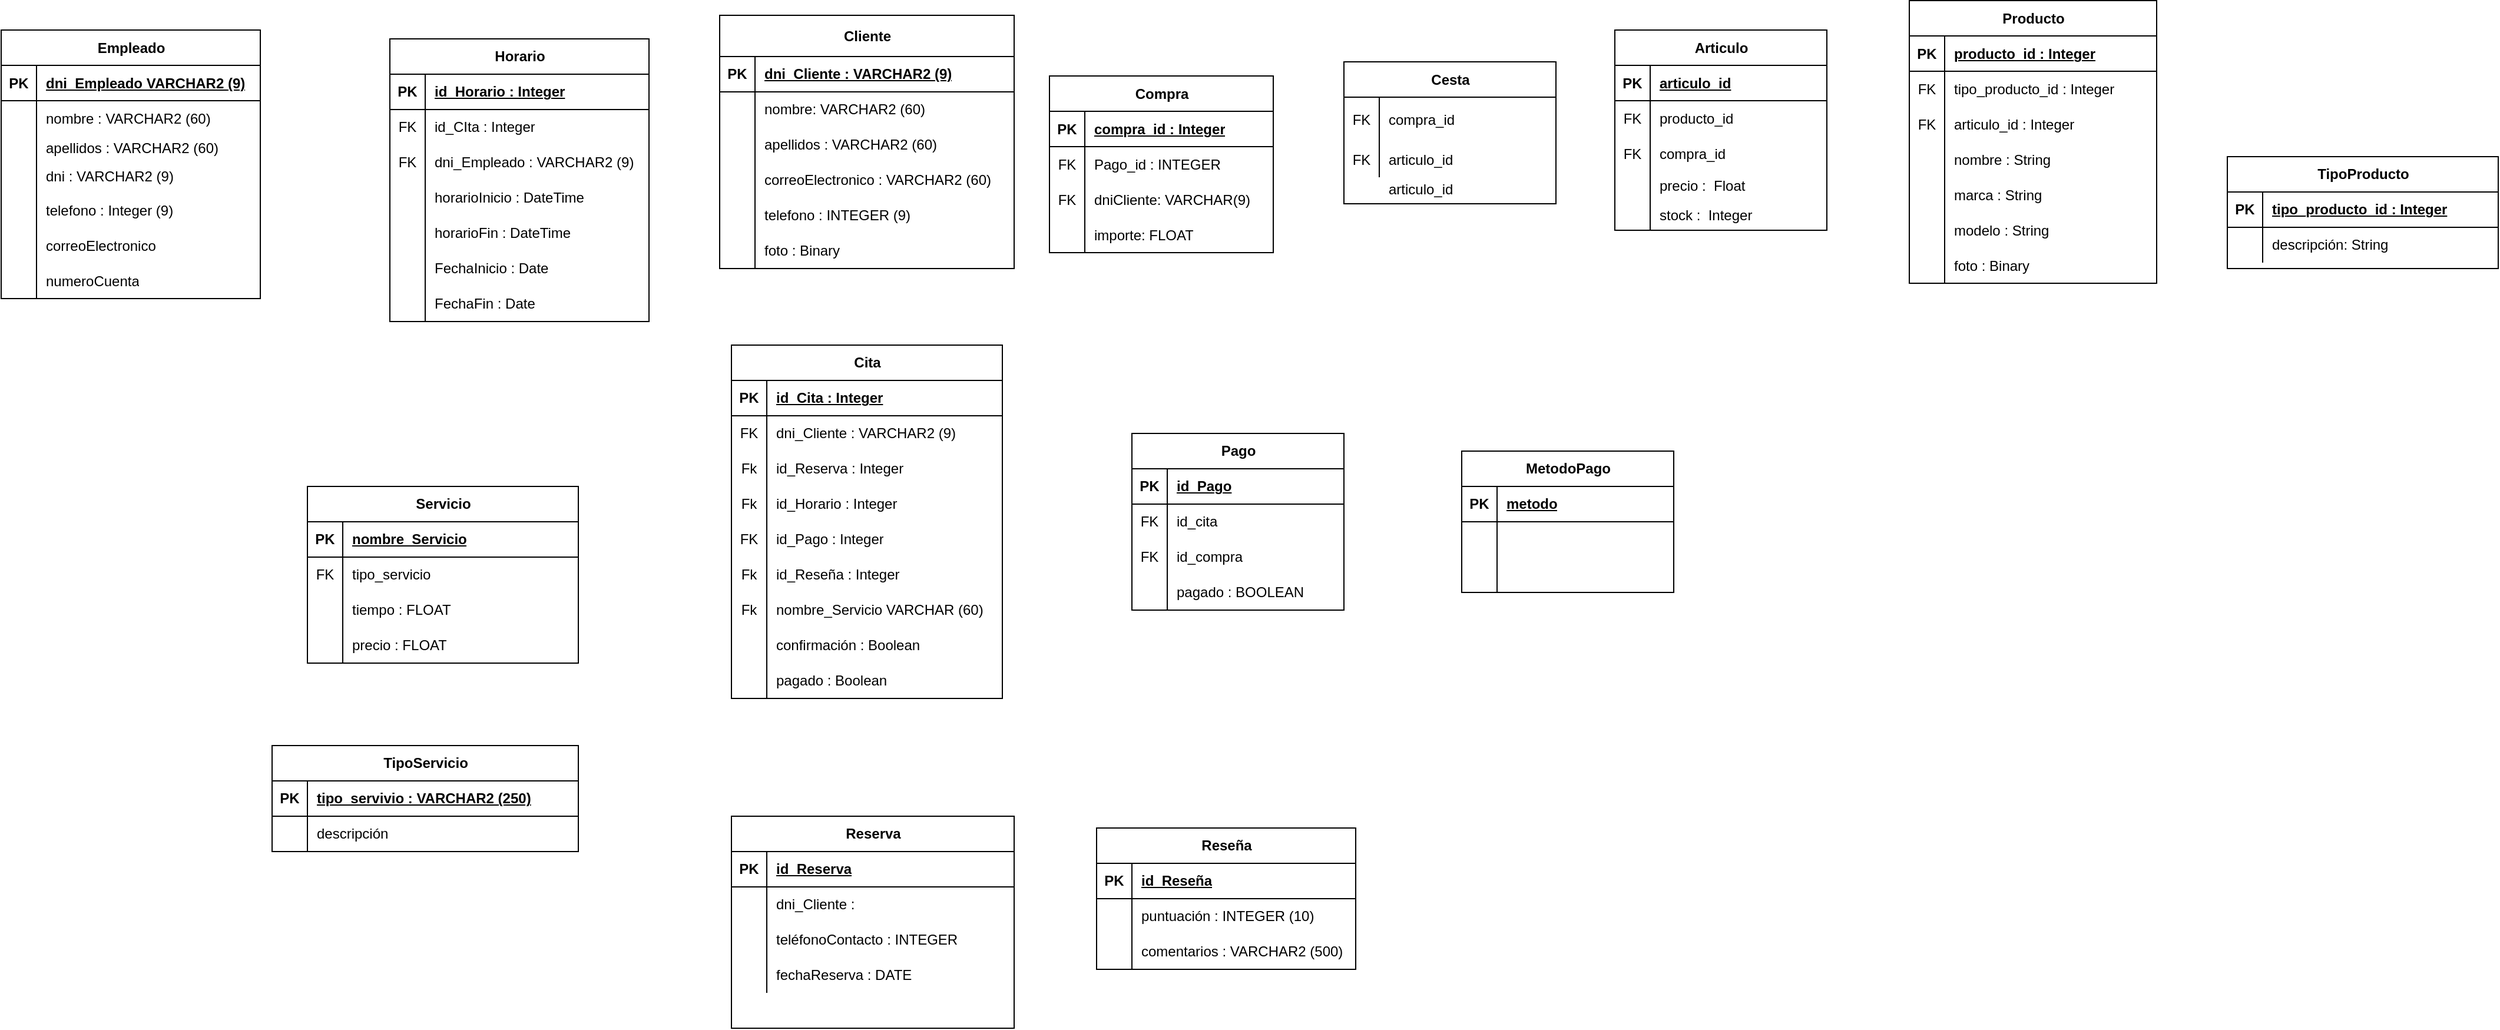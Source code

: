 <mxfile version="22.0.8" type="github">
  <diagram name="Página-1" id="AiTBYOJLLw1ZxXQ4s2i_">
    <mxGraphModel dx="1235" dy="638" grid="1" gridSize="10" guides="1" tooltips="1" connect="1" arrows="1" fold="1" page="1" pageScale="1" pageWidth="2336" pageHeight="1654" math="0" shadow="0">
      <root>
        <mxCell id="0" />
        <mxCell id="1" parent="0" />
        <mxCell id="NL5PaX1M7pp2Qz2mQWP8-86" style="edgeStyle=orthogonalEdgeStyle;rounded=0;orthogonalLoop=1;jettySize=auto;html=1;exitX=0;exitY=0.5;exitDx=0;exitDy=0;entryX=0;entryY=0.25;entryDx=0;entryDy=0;" edge="1" parent="1">
          <mxGeometry relative="1" as="geometry">
            <mxPoint x="970" y="1149.0" as="sourcePoint" />
          </mxGeometry>
        </mxCell>
        <mxCell id="NL5PaX1M7pp2Qz2mQWP8-171" value="Cliente" style="shape=table;startSize=35;container=1;collapsible=1;childLayout=tableLayout;fixedRows=1;rowLines=0;fontStyle=1;align=center;resizeLast=1;html=1;" vertex="1" parent="1">
          <mxGeometry x="2190" y="750" width="250" height="215" as="geometry" />
        </mxCell>
        <mxCell id="NL5PaX1M7pp2Qz2mQWP8-172" value="" style="shape=tableRow;horizontal=0;startSize=0;swimlaneHead=0;swimlaneBody=0;fillColor=none;collapsible=0;dropTarget=0;points=[[0,0.5],[1,0.5]];portConstraint=eastwest;top=0;left=0;right=0;bottom=1;" vertex="1" parent="NL5PaX1M7pp2Qz2mQWP8-171">
          <mxGeometry y="35" width="250" height="30" as="geometry" />
        </mxCell>
        <mxCell id="NL5PaX1M7pp2Qz2mQWP8-173" value="PK" style="shape=partialRectangle;connectable=0;fillColor=none;top=0;left=0;bottom=0;right=0;fontStyle=1;overflow=hidden;whiteSpace=wrap;html=1;" vertex="1" parent="NL5PaX1M7pp2Qz2mQWP8-172">
          <mxGeometry width="30" height="30" as="geometry">
            <mxRectangle width="30" height="30" as="alternateBounds" />
          </mxGeometry>
        </mxCell>
        <mxCell id="NL5PaX1M7pp2Qz2mQWP8-174" value="dni_Cliente :&amp;nbsp;VARCHAR2 (9)" style="shape=partialRectangle;connectable=0;fillColor=none;top=0;left=0;bottom=0;right=0;align=left;spacingLeft=6;fontStyle=5;overflow=hidden;whiteSpace=wrap;html=1;" vertex="1" parent="NL5PaX1M7pp2Qz2mQWP8-172">
          <mxGeometry x="30" width="220" height="30" as="geometry">
            <mxRectangle width="220" height="30" as="alternateBounds" />
          </mxGeometry>
        </mxCell>
        <mxCell id="NL5PaX1M7pp2Qz2mQWP8-175" value="" style="shape=tableRow;horizontal=0;startSize=0;swimlaneHead=0;swimlaneBody=0;fillColor=none;collapsible=0;dropTarget=0;points=[[0,0.5],[1,0.5]];portConstraint=eastwest;top=0;left=0;right=0;bottom=0;" vertex="1" parent="NL5PaX1M7pp2Qz2mQWP8-171">
          <mxGeometry y="65" width="250" height="30" as="geometry" />
        </mxCell>
        <mxCell id="NL5PaX1M7pp2Qz2mQWP8-176" value="" style="shape=partialRectangle;connectable=0;fillColor=none;top=0;left=0;bottom=0;right=0;editable=1;overflow=hidden;whiteSpace=wrap;html=1;" vertex="1" parent="NL5PaX1M7pp2Qz2mQWP8-175">
          <mxGeometry width="30" height="30" as="geometry">
            <mxRectangle width="30" height="30" as="alternateBounds" />
          </mxGeometry>
        </mxCell>
        <mxCell id="NL5PaX1M7pp2Qz2mQWP8-177" value="nombre: VARCHAR2 (60)" style="shape=partialRectangle;connectable=0;fillColor=none;top=0;left=0;bottom=0;right=0;align=left;spacingLeft=6;overflow=hidden;whiteSpace=wrap;html=1;" vertex="1" parent="NL5PaX1M7pp2Qz2mQWP8-175">
          <mxGeometry x="30" width="220" height="30" as="geometry">
            <mxRectangle width="220" height="30" as="alternateBounds" />
          </mxGeometry>
        </mxCell>
        <mxCell id="NL5PaX1M7pp2Qz2mQWP8-178" value="" style="shape=tableRow;horizontal=0;startSize=0;swimlaneHead=0;swimlaneBody=0;fillColor=none;collapsible=0;dropTarget=0;points=[[0,0.5],[1,0.5]];portConstraint=eastwest;top=0;left=0;right=0;bottom=0;" vertex="1" parent="NL5PaX1M7pp2Qz2mQWP8-171">
          <mxGeometry y="95" width="250" height="30" as="geometry" />
        </mxCell>
        <mxCell id="NL5PaX1M7pp2Qz2mQWP8-179" value="" style="shape=partialRectangle;connectable=0;fillColor=none;top=0;left=0;bottom=0;right=0;editable=1;overflow=hidden;whiteSpace=wrap;html=1;" vertex="1" parent="NL5PaX1M7pp2Qz2mQWP8-178">
          <mxGeometry width="30" height="30" as="geometry">
            <mxRectangle width="30" height="30" as="alternateBounds" />
          </mxGeometry>
        </mxCell>
        <mxCell id="NL5PaX1M7pp2Qz2mQWP8-180" value="apellidos : VARCHAR2 (60)" style="shape=partialRectangle;connectable=0;fillColor=none;top=0;left=0;bottom=0;right=0;align=left;spacingLeft=6;overflow=hidden;whiteSpace=wrap;html=1;" vertex="1" parent="NL5PaX1M7pp2Qz2mQWP8-178">
          <mxGeometry x="30" width="220" height="30" as="geometry">
            <mxRectangle width="220" height="30" as="alternateBounds" />
          </mxGeometry>
        </mxCell>
        <mxCell id="NL5PaX1M7pp2Qz2mQWP8-181" value="" style="shape=tableRow;horizontal=0;startSize=0;swimlaneHead=0;swimlaneBody=0;fillColor=none;collapsible=0;dropTarget=0;points=[[0,0.5],[1,0.5]];portConstraint=eastwest;top=0;left=0;right=0;bottom=0;" vertex="1" parent="NL5PaX1M7pp2Qz2mQWP8-171">
          <mxGeometry y="125" width="250" height="30" as="geometry" />
        </mxCell>
        <mxCell id="NL5PaX1M7pp2Qz2mQWP8-182" value="" style="shape=partialRectangle;connectable=0;fillColor=none;top=0;left=0;bottom=0;right=0;editable=1;overflow=hidden;whiteSpace=wrap;html=1;" vertex="1" parent="NL5PaX1M7pp2Qz2mQWP8-181">
          <mxGeometry width="30" height="30" as="geometry">
            <mxRectangle width="30" height="30" as="alternateBounds" />
          </mxGeometry>
        </mxCell>
        <mxCell id="NL5PaX1M7pp2Qz2mQWP8-183" value="correoElectronico : VARCHAR2 (60)" style="shape=partialRectangle;connectable=0;fillColor=none;top=0;left=0;bottom=0;right=0;align=left;spacingLeft=6;overflow=hidden;whiteSpace=wrap;html=1;" vertex="1" parent="NL5PaX1M7pp2Qz2mQWP8-181">
          <mxGeometry x="30" width="220" height="30" as="geometry">
            <mxRectangle width="220" height="30" as="alternateBounds" />
          </mxGeometry>
        </mxCell>
        <mxCell id="NL5PaX1M7pp2Qz2mQWP8-184" value="" style="shape=tableRow;horizontal=0;startSize=0;swimlaneHead=0;swimlaneBody=0;fillColor=none;collapsible=0;dropTarget=0;points=[[0,0.5],[1,0.5]];portConstraint=eastwest;top=0;left=0;right=0;bottom=0;" vertex="1" parent="NL5PaX1M7pp2Qz2mQWP8-171">
          <mxGeometry y="155" width="250" height="30" as="geometry" />
        </mxCell>
        <mxCell id="NL5PaX1M7pp2Qz2mQWP8-185" value="" style="shape=partialRectangle;connectable=0;fillColor=none;top=0;left=0;bottom=0;right=0;editable=1;overflow=hidden;whiteSpace=wrap;html=1;" vertex="1" parent="NL5PaX1M7pp2Qz2mQWP8-184">
          <mxGeometry width="30" height="30" as="geometry">
            <mxRectangle width="30" height="30" as="alternateBounds" />
          </mxGeometry>
        </mxCell>
        <mxCell id="NL5PaX1M7pp2Qz2mQWP8-186" value="telefono : INTEGER (9)" style="shape=partialRectangle;connectable=0;fillColor=none;top=0;left=0;bottom=0;right=0;align=left;spacingLeft=6;overflow=hidden;whiteSpace=wrap;html=1;" vertex="1" parent="NL5PaX1M7pp2Qz2mQWP8-184">
          <mxGeometry x="30" width="220" height="30" as="geometry">
            <mxRectangle width="220" height="30" as="alternateBounds" />
          </mxGeometry>
        </mxCell>
        <mxCell id="NL5PaX1M7pp2Qz2mQWP8-187" value="" style="shape=tableRow;horizontal=0;startSize=0;swimlaneHead=0;swimlaneBody=0;fillColor=none;collapsible=0;dropTarget=0;points=[[0,0.5],[1,0.5]];portConstraint=eastwest;top=0;left=0;right=0;bottom=0;" vertex="1" parent="NL5PaX1M7pp2Qz2mQWP8-171">
          <mxGeometry y="185" width="250" height="30" as="geometry" />
        </mxCell>
        <mxCell id="NL5PaX1M7pp2Qz2mQWP8-188" value="" style="shape=partialRectangle;connectable=0;fillColor=none;top=0;left=0;bottom=0;right=0;editable=1;overflow=hidden;whiteSpace=wrap;html=1;" vertex="1" parent="NL5PaX1M7pp2Qz2mQWP8-187">
          <mxGeometry width="30" height="30" as="geometry">
            <mxRectangle width="30" height="30" as="alternateBounds" />
          </mxGeometry>
        </mxCell>
        <mxCell id="NL5PaX1M7pp2Qz2mQWP8-189" value="foto : Binary" style="shape=partialRectangle;connectable=0;fillColor=none;top=0;left=0;bottom=0;right=0;align=left;spacingLeft=6;overflow=hidden;whiteSpace=wrap;html=1;" vertex="1" parent="NL5PaX1M7pp2Qz2mQWP8-187">
          <mxGeometry x="30" width="220" height="30" as="geometry">
            <mxRectangle width="220" height="30" as="alternateBounds" />
          </mxGeometry>
        </mxCell>
        <mxCell id="NL5PaX1M7pp2Qz2mQWP8-190" value="Compra" style="shape=table;startSize=30;container=1;collapsible=1;childLayout=tableLayout;fixedRows=1;rowLines=0;fontStyle=1;align=center;resizeLast=1;html=1;" vertex="1" parent="1">
          <mxGeometry x="2470" y="801.5" width="190" height="150" as="geometry" />
        </mxCell>
        <mxCell id="NL5PaX1M7pp2Qz2mQWP8-191" value="" style="shape=tableRow;horizontal=0;startSize=0;swimlaneHead=0;swimlaneBody=0;fillColor=none;collapsible=0;dropTarget=0;points=[[0,0.5],[1,0.5]];portConstraint=eastwest;top=0;left=0;right=0;bottom=1;" vertex="1" parent="NL5PaX1M7pp2Qz2mQWP8-190">
          <mxGeometry y="30" width="190" height="30" as="geometry" />
        </mxCell>
        <mxCell id="NL5PaX1M7pp2Qz2mQWP8-192" value="PK" style="shape=partialRectangle;connectable=0;fillColor=none;top=0;left=0;bottom=0;right=0;fontStyle=1;overflow=hidden;whiteSpace=wrap;html=1;" vertex="1" parent="NL5PaX1M7pp2Qz2mQWP8-191">
          <mxGeometry width="30" height="30" as="geometry">
            <mxRectangle width="30" height="30" as="alternateBounds" />
          </mxGeometry>
        </mxCell>
        <mxCell id="NL5PaX1M7pp2Qz2mQWP8-193" value="compra_id : Integer" style="shape=partialRectangle;connectable=0;fillColor=none;top=0;left=0;bottom=0;right=0;align=left;spacingLeft=6;fontStyle=5;overflow=hidden;whiteSpace=wrap;html=1;" vertex="1" parent="NL5PaX1M7pp2Qz2mQWP8-191">
          <mxGeometry x="30" width="160" height="30" as="geometry">
            <mxRectangle width="160" height="30" as="alternateBounds" />
          </mxGeometry>
        </mxCell>
        <mxCell id="NL5PaX1M7pp2Qz2mQWP8-194" value="" style="shape=tableRow;horizontal=0;startSize=0;swimlaneHead=0;swimlaneBody=0;fillColor=none;collapsible=0;dropTarget=0;points=[[0,0.5],[1,0.5]];portConstraint=eastwest;top=0;left=0;right=0;bottom=0;" vertex="1" parent="NL5PaX1M7pp2Qz2mQWP8-190">
          <mxGeometry y="60" width="190" height="30" as="geometry" />
        </mxCell>
        <mxCell id="NL5PaX1M7pp2Qz2mQWP8-195" value="FK" style="shape=partialRectangle;connectable=0;fillColor=none;top=0;left=0;bottom=0;right=0;editable=1;overflow=hidden;whiteSpace=wrap;html=1;" vertex="1" parent="NL5PaX1M7pp2Qz2mQWP8-194">
          <mxGeometry width="30" height="30" as="geometry">
            <mxRectangle width="30" height="30" as="alternateBounds" />
          </mxGeometry>
        </mxCell>
        <mxCell id="NL5PaX1M7pp2Qz2mQWP8-196" value="Pago_id : INTEGER&amp;nbsp;" style="shape=partialRectangle;connectable=0;fillColor=none;top=0;left=0;bottom=0;right=0;align=left;spacingLeft=6;overflow=hidden;whiteSpace=wrap;html=1;" vertex="1" parent="NL5PaX1M7pp2Qz2mQWP8-194">
          <mxGeometry x="30" width="160" height="30" as="geometry">
            <mxRectangle width="160" height="30" as="alternateBounds" />
          </mxGeometry>
        </mxCell>
        <mxCell id="NL5PaX1M7pp2Qz2mQWP8-197" value="" style="shape=tableRow;horizontal=0;startSize=0;swimlaneHead=0;swimlaneBody=0;fillColor=none;collapsible=0;dropTarget=0;points=[[0,0.5],[1,0.5]];portConstraint=eastwest;top=0;left=0;right=0;bottom=0;" vertex="1" parent="NL5PaX1M7pp2Qz2mQWP8-190">
          <mxGeometry y="90" width="190" height="30" as="geometry" />
        </mxCell>
        <mxCell id="NL5PaX1M7pp2Qz2mQWP8-198" value="FK" style="shape=partialRectangle;connectable=0;fillColor=none;top=0;left=0;bottom=0;right=0;editable=1;overflow=hidden;whiteSpace=wrap;html=1;" vertex="1" parent="NL5PaX1M7pp2Qz2mQWP8-197">
          <mxGeometry width="30" height="30" as="geometry">
            <mxRectangle width="30" height="30" as="alternateBounds" />
          </mxGeometry>
        </mxCell>
        <mxCell id="NL5PaX1M7pp2Qz2mQWP8-199" value="dniCliente: VARCHAR(9)" style="shape=partialRectangle;connectable=0;fillColor=none;top=0;left=0;bottom=0;right=0;align=left;spacingLeft=6;overflow=hidden;whiteSpace=wrap;html=1;" vertex="1" parent="NL5PaX1M7pp2Qz2mQWP8-197">
          <mxGeometry x="30" width="160" height="30" as="geometry">
            <mxRectangle width="160" height="30" as="alternateBounds" />
          </mxGeometry>
        </mxCell>
        <mxCell id="NL5PaX1M7pp2Qz2mQWP8-200" value="" style="shape=tableRow;horizontal=0;startSize=0;swimlaneHead=0;swimlaneBody=0;fillColor=none;collapsible=0;dropTarget=0;points=[[0,0.5],[1,0.5]];portConstraint=eastwest;top=0;left=0;right=0;bottom=0;" vertex="1" parent="NL5PaX1M7pp2Qz2mQWP8-190">
          <mxGeometry y="120" width="190" height="30" as="geometry" />
        </mxCell>
        <mxCell id="NL5PaX1M7pp2Qz2mQWP8-201" value="" style="shape=partialRectangle;connectable=0;fillColor=none;top=0;left=0;bottom=0;right=0;editable=1;overflow=hidden;whiteSpace=wrap;html=1;" vertex="1" parent="NL5PaX1M7pp2Qz2mQWP8-200">
          <mxGeometry width="30" height="30" as="geometry">
            <mxRectangle width="30" height="30" as="alternateBounds" />
          </mxGeometry>
        </mxCell>
        <mxCell id="NL5PaX1M7pp2Qz2mQWP8-202" value="importe: FLOAT" style="shape=partialRectangle;connectable=0;fillColor=none;top=0;left=0;bottom=0;right=0;align=left;spacingLeft=6;overflow=hidden;whiteSpace=wrap;html=1;" vertex="1" parent="NL5PaX1M7pp2Qz2mQWP8-200">
          <mxGeometry x="30" width="160" height="30" as="geometry">
            <mxRectangle width="160" height="30" as="alternateBounds" />
          </mxGeometry>
        </mxCell>
        <mxCell id="NL5PaX1M7pp2Qz2mQWP8-209" value="Articulo" style="shape=table;startSize=30;container=1;collapsible=1;childLayout=tableLayout;fixedRows=1;rowLines=0;fontStyle=1;align=center;resizeLast=1;html=1;" vertex="1" parent="1">
          <mxGeometry x="2950" y="762.5" width="180" height="170.0" as="geometry" />
        </mxCell>
        <mxCell id="NL5PaX1M7pp2Qz2mQWP8-210" value="" style="shape=tableRow;horizontal=0;startSize=0;swimlaneHead=0;swimlaneBody=0;fillColor=none;collapsible=0;dropTarget=0;points=[[0,0.5],[1,0.5]];portConstraint=eastwest;top=0;left=0;right=0;bottom=1;" vertex="1" parent="NL5PaX1M7pp2Qz2mQWP8-209">
          <mxGeometry y="30" width="180" height="30" as="geometry" />
        </mxCell>
        <mxCell id="NL5PaX1M7pp2Qz2mQWP8-211" value="PK" style="shape=partialRectangle;connectable=0;fillColor=none;top=0;left=0;bottom=0;right=0;fontStyle=1;overflow=hidden;whiteSpace=wrap;html=1;" vertex="1" parent="NL5PaX1M7pp2Qz2mQWP8-210">
          <mxGeometry width="30" height="30" as="geometry">
            <mxRectangle width="30" height="30" as="alternateBounds" />
          </mxGeometry>
        </mxCell>
        <mxCell id="NL5PaX1M7pp2Qz2mQWP8-212" value="articulo_id" style="shape=partialRectangle;connectable=0;fillColor=none;top=0;left=0;bottom=0;right=0;align=left;spacingLeft=6;fontStyle=5;overflow=hidden;whiteSpace=wrap;html=1;" vertex="1" parent="NL5PaX1M7pp2Qz2mQWP8-210">
          <mxGeometry x="30" width="150" height="30" as="geometry">
            <mxRectangle width="150" height="30" as="alternateBounds" />
          </mxGeometry>
        </mxCell>
        <mxCell id="NL5PaX1M7pp2Qz2mQWP8-213" value="" style="shape=tableRow;horizontal=0;startSize=0;swimlaneHead=0;swimlaneBody=0;fillColor=none;collapsible=0;dropTarget=0;points=[[0,0.5],[1,0.5]];portConstraint=eastwest;top=0;left=0;right=0;bottom=0;" vertex="1" parent="NL5PaX1M7pp2Qz2mQWP8-209">
          <mxGeometry y="60" width="180" height="30" as="geometry" />
        </mxCell>
        <mxCell id="NL5PaX1M7pp2Qz2mQWP8-214" value="FK" style="shape=partialRectangle;connectable=0;fillColor=none;top=0;left=0;bottom=0;right=0;editable=1;overflow=hidden;whiteSpace=wrap;html=1;" vertex="1" parent="NL5PaX1M7pp2Qz2mQWP8-213">
          <mxGeometry width="30" height="30" as="geometry">
            <mxRectangle width="30" height="30" as="alternateBounds" />
          </mxGeometry>
        </mxCell>
        <mxCell id="NL5PaX1M7pp2Qz2mQWP8-215" value="producto_id" style="shape=partialRectangle;connectable=0;fillColor=none;top=0;left=0;bottom=0;right=0;align=left;spacingLeft=6;overflow=hidden;whiteSpace=wrap;html=1;" vertex="1" parent="NL5PaX1M7pp2Qz2mQWP8-213">
          <mxGeometry x="30" width="150" height="30" as="geometry">
            <mxRectangle width="150" height="30" as="alternateBounds" />
          </mxGeometry>
        </mxCell>
        <mxCell id="NL5PaX1M7pp2Qz2mQWP8-216" value="" style="shape=tableRow;horizontal=0;startSize=0;swimlaneHead=0;swimlaneBody=0;fillColor=none;collapsible=0;dropTarget=0;points=[[0,0.5],[1,0.5]];portConstraint=eastwest;top=0;left=0;right=0;bottom=0;" vertex="1" parent="NL5PaX1M7pp2Qz2mQWP8-209">
          <mxGeometry y="90" width="180" height="30" as="geometry" />
        </mxCell>
        <mxCell id="NL5PaX1M7pp2Qz2mQWP8-217" value="FK" style="shape=partialRectangle;connectable=0;fillColor=none;top=0;left=0;bottom=0;right=0;editable=1;overflow=hidden;whiteSpace=wrap;html=1;" vertex="1" parent="NL5PaX1M7pp2Qz2mQWP8-216">
          <mxGeometry width="30" height="30" as="geometry">
            <mxRectangle width="30" height="30" as="alternateBounds" />
          </mxGeometry>
        </mxCell>
        <mxCell id="NL5PaX1M7pp2Qz2mQWP8-218" value="compra_id" style="shape=partialRectangle;connectable=0;fillColor=none;top=0;left=0;bottom=0;right=0;align=left;spacingLeft=6;overflow=hidden;whiteSpace=wrap;html=1;" vertex="1" parent="NL5PaX1M7pp2Qz2mQWP8-216">
          <mxGeometry x="30" width="150" height="30" as="geometry">
            <mxRectangle width="150" height="30" as="alternateBounds" />
          </mxGeometry>
        </mxCell>
        <mxCell id="NL5PaX1M7pp2Qz2mQWP8-219" value="" style="shape=tableRow;horizontal=0;startSize=0;swimlaneHead=0;swimlaneBody=0;fillColor=none;collapsible=0;dropTarget=0;points=[[0,0.5],[1,0.5]];portConstraint=eastwest;top=0;left=0;right=0;bottom=0;" vertex="1" parent="NL5PaX1M7pp2Qz2mQWP8-209">
          <mxGeometry y="120" width="180" height="25" as="geometry" />
        </mxCell>
        <mxCell id="NL5PaX1M7pp2Qz2mQWP8-220" value="" style="shape=partialRectangle;connectable=0;fillColor=none;top=0;left=0;bottom=0;right=0;editable=1;overflow=hidden;whiteSpace=wrap;html=1;" vertex="1" parent="NL5PaX1M7pp2Qz2mQWP8-219">
          <mxGeometry width="30" height="25" as="geometry">
            <mxRectangle width="30" height="25" as="alternateBounds" />
          </mxGeometry>
        </mxCell>
        <mxCell id="NL5PaX1M7pp2Qz2mQWP8-221" value="precio : &amp;nbsp;Float" style="shape=partialRectangle;connectable=0;fillColor=none;top=0;left=0;bottom=0;right=0;align=left;spacingLeft=6;overflow=hidden;whiteSpace=wrap;html=1;" vertex="1" parent="NL5PaX1M7pp2Qz2mQWP8-219">
          <mxGeometry x="30" width="150" height="25" as="geometry">
            <mxRectangle width="150" height="25" as="alternateBounds" />
          </mxGeometry>
        </mxCell>
        <mxCell id="NL5PaX1M7pp2Qz2mQWP8-222" value="" style="shape=tableRow;horizontal=0;startSize=0;swimlaneHead=0;swimlaneBody=0;fillColor=none;collapsible=0;dropTarget=0;points=[[0,0.5],[1,0.5]];portConstraint=eastwest;top=0;left=0;right=0;bottom=0;" vertex="1" parent="NL5PaX1M7pp2Qz2mQWP8-209">
          <mxGeometry y="145" width="180" height="25" as="geometry" />
        </mxCell>
        <mxCell id="NL5PaX1M7pp2Qz2mQWP8-223" value="" style="shape=partialRectangle;connectable=0;fillColor=none;top=0;left=0;bottom=0;right=0;editable=1;overflow=hidden;whiteSpace=wrap;html=1;" vertex="1" parent="NL5PaX1M7pp2Qz2mQWP8-222">
          <mxGeometry width="30" height="25" as="geometry">
            <mxRectangle width="30" height="25" as="alternateBounds" />
          </mxGeometry>
        </mxCell>
        <mxCell id="NL5PaX1M7pp2Qz2mQWP8-224" value="stock : &amp;nbsp;Integer" style="shape=partialRectangle;connectable=0;fillColor=none;top=0;left=0;bottom=0;right=0;align=left;spacingLeft=6;overflow=hidden;whiteSpace=wrap;html=1;" vertex="1" parent="NL5PaX1M7pp2Qz2mQWP8-222">
          <mxGeometry x="30" width="150" height="25" as="geometry">
            <mxRectangle width="150" height="25" as="alternateBounds" />
          </mxGeometry>
        </mxCell>
        <mxCell id="NL5PaX1M7pp2Qz2mQWP8-225" value="Producto" style="shape=table;startSize=30;container=1;collapsible=1;childLayout=tableLayout;fixedRows=1;rowLines=0;fontStyle=1;align=center;resizeLast=1;html=1;" vertex="1" parent="1">
          <mxGeometry x="3200" y="737.5" width="210" height="240" as="geometry" />
        </mxCell>
        <mxCell id="NL5PaX1M7pp2Qz2mQWP8-226" value="" style="shape=tableRow;horizontal=0;startSize=0;swimlaneHead=0;swimlaneBody=0;fillColor=none;collapsible=0;dropTarget=0;points=[[0,0.5],[1,0.5]];portConstraint=eastwest;top=0;left=0;right=0;bottom=1;" vertex="1" parent="NL5PaX1M7pp2Qz2mQWP8-225">
          <mxGeometry y="30" width="210" height="30" as="geometry" />
        </mxCell>
        <mxCell id="NL5PaX1M7pp2Qz2mQWP8-227" value="PK" style="shape=partialRectangle;connectable=0;fillColor=none;top=0;left=0;bottom=0;right=0;fontStyle=1;overflow=hidden;whiteSpace=wrap;html=1;" vertex="1" parent="NL5PaX1M7pp2Qz2mQWP8-226">
          <mxGeometry width="30" height="30" as="geometry">
            <mxRectangle width="30" height="30" as="alternateBounds" />
          </mxGeometry>
        </mxCell>
        <mxCell id="NL5PaX1M7pp2Qz2mQWP8-228" value="producto_id : Integer" style="shape=partialRectangle;connectable=0;fillColor=none;top=0;left=0;bottom=0;right=0;align=left;spacingLeft=6;fontStyle=5;overflow=hidden;whiteSpace=wrap;html=1;" vertex="1" parent="NL5PaX1M7pp2Qz2mQWP8-226">
          <mxGeometry x="30" width="180" height="30" as="geometry">
            <mxRectangle width="180" height="30" as="alternateBounds" />
          </mxGeometry>
        </mxCell>
        <mxCell id="NL5PaX1M7pp2Qz2mQWP8-229" value="" style="shape=tableRow;horizontal=0;startSize=0;swimlaneHead=0;swimlaneBody=0;fillColor=none;collapsible=0;dropTarget=0;points=[[0,0.5],[1,0.5]];portConstraint=eastwest;top=0;left=0;right=0;bottom=0;" vertex="1" parent="NL5PaX1M7pp2Qz2mQWP8-225">
          <mxGeometry y="60" width="210" height="30" as="geometry" />
        </mxCell>
        <mxCell id="NL5PaX1M7pp2Qz2mQWP8-230" value="FK" style="shape=partialRectangle;connectable=0;fillColor=none;top=0;left=0;bottom=0;right=0;editable=1;overflow=hidden;whiteSpace=wrap;html=1;" vertex="1" parent="NL5PaX1M7pp2Qz2mQWP8-229">
          <mxGeometry width="30" height="30" as="geometry">
            <mxRectangle width="30" height="30" as="alternateBounds" />
          </mxGeometry>
        </mxCell>
        <mxCell id="NL5PaX1M7pp2Qz2mQWP8-231" value="tipo_producto_id : Integer" style="shape=partialRectangle;connectable=0;fillColor=none;top=0;left=0;bottom=0;right=0;align=left;spacingLeft=6;overflow=hidden;whiteSpace=wrap;html=1;" vertex="1" parent="NL5PaX1M7pp2Qz2mQWP8-229">
          <mxGeometry x="30" width="180" height="30" as="geometry">
            <mxRectangle width="180" height="30" as="alternateBounds" />
          </mxGeometry>
        </mxCell>
        <mxCell id="NL5PaX1M7pp2Qz2mQWP8-232" value="" style="shape=tableRow;horizontal=0;startSize=0;swimlaneHead=0;swimlaneBody=0;fillColor=none;collapsible=0;dropTarget=0;points=[[0,0.5],[1,0.5]];portConstraint=eastwest;top=0;left=0;right=0;bottom=0;" vertex="1" parent="NL5PaX1M7pp2Qz2mQWP8-225">
          <mxGeometry y="90" width="210" height="30" as="geometry" />
        </mxCell>
        <mxCell id="NL5PaX1M7pp2Qz2mQWP8-233" value="FK" style="shape=partialRectangle;connectable=0;fillColor=none;top=0;left=0;bottom=0;right=0;editable=1;overflow=hidden;whiteSpace=wrap;html=1;" vertex="1" parent="NL5PaX1M7pp2Qz2mQWP8-232">
          <mxGeometry width="30" height="30" as="geometry">
            <mxRectangle width="30" height="30" as="alternateBounds" />
          </mxGeometry>
        </mxCell>
        <mxCell id="NL5PaX1M7pp2Qz2mQWP8-234" value="articulo_id : Integer" style="shape=partialRectangle;connectable=0;fillColor=none;top=0;left=0;bottom=0;right=0;align=left;spacingLeft=6;overflow=hidden;whiteSpace=wrap;html=1;" vertex="1" parent="NL5PaX1M7pp2Qz2mQWP8-232">
          <mxGeometry x="30" width="180" height="30" as="geometry">
            <mxRectangle width="180" height="30" as="alternateBounds" />
          </mxGeometry>
        </mxCell>
        <mxCell id="NL5PaX1M7pp2Qz2mQWP8-235" value="" style="shape=tableRow;horizontal=0;startSize=0;swimlaneHead=0;swimlaneBody=0;fillColor=none;collapsible=0;dropTarget=0;points=[[0,0.5],[1,0.5]];portConstraint=eastwest;top=0;left=0;right=0;bottom=0;" vertex="1" parent="NL5PaX1M7pp2Qz2mQWP8-225">
          <mxGeometry y="120" width="210" height="30" as="geometry" />
        </mxCell>
        <mxCell id="NL5PaX1M7pp2Qz2mQWP8-236" value="" style="shape=partialRectangle;connectable=0;fillColor=none;top=0;left=0;bottom=0;right=0;editable=1;overflow=hidden;whiteSpace=wrap;html=1;" vertex="1" parent="NL5PaX1M7pp2Qz2mQWP8-235">
          <mxGeometry width="30" height="30" as="geometry">
            <mxRectangle width="30" height="30" as="alternateBounds" />
          </mxGeometry>
        </mxCell>
        <mxCell id="NL5PaX1M7pp2Qz2mQWP8-237" value="nombre : String" style="shape=partialRectangle;connectable=0;fillColor=none;top=0;left=0;bottom=0;right=0;align=left;spacingLeft=6;overflow=hidden;whiteSpace=wrap;html=1;" vertex="1" parent="NL5PaX1M7pp2Qz2mQWP8-235">
          <mxGeometry x="30" width="180" height="30" as="geometry">
            <mxRectangle width="180" height="30" as="alternateBounds" />
          </mxGeometry>
        </mxCell>
        <mxCell id="NL5PaX1M7pp2Qz2mQWP8-238" value="" style="shape=tableRow;horizontal=0;startSize=0;swimlaneHead=0;swimlaneBody=0;fillColor=none;collapsible=0;dropTarget=0;points=[[0,0.5],[1,0.5]];portConstraint=eastwest;top=0;left=0;right=0;bottom=0;" vertex="1" parent="NL5PaX1M7pp2Qz2mQWP8-225">
          <mxGeometry y="150" width="210" height="30" as="geometry" />
        </mxCell>
        <mxCell id="NL5PaX1M7pp2Qz2mQWP8-239" value="" style="shape=partialRectangle;connectable=0;fillColor=none;top=0;left=0;bottom=0;right=0;editable=1;overflow=hidden;whiteSpace=wrap;html=1;" vertex="1" parent="NL5PaX1M7pp2Qz2mQWP8-238">
          <mxGeometry width="30" height="30" as="geometry">
            <mxRectangle width="30" height="30" as="alternateBounds" />
          </mxGeometry>
        </mxCell>
        <mxCell id="NL5PaX1M7pp2Qz2mQWP8-240" value="marca : String" style="shape=partialRectangle;connectable=0;fillColor=none;top=0;left=0;bottom=0;right=0;align=left;spacingLeft=6;overflow=hidden;whiteSpace=wrap;html=1;" vertex="1" parent="NL5PaX1M7pp2Qz2mQWP8-238">
          <mxGeometry x="30" width="180" height="30" as="geometry">
            <mxRectangle width="180" height="30" as="alternateBounds" />
          </mxGeometry>
        </mxCell>
        <mxCell id="NL5PaX1M7pp2Qz2mQWP8-241" value="" style="shape=tableRow;horizontal=0;startSize=0;swimlaneHead=0;swimlaneBody=0;fillColor=none;collapsible=0;dropTarget=0;points=[[0,0.5],[1,0.5]];portConstraint=eastwest;top=0;left=0;right=0;bottom=0;" vertex="1" parent="NL5PaX1M7pp2Qz2mQWP8-225">
          <mxGeometry y="180" width="210" height="30" as="geometry" />
        </mxCell>
        <mxCell id="NL5PaX1M7pp2Qz2mQWP8-242" value="" style="shape=partialRectangle;connectable=0;fillColor=none;top=0;left=0;bottom=0;right=0;editable=1;overflow=hidden;whiteSpace=wrap;html=1;" vertex="1" parent="NL5PaX1M7pp2Qz2mQWP8-241">
          <mxGeometry width="30" height="30" as="geometry">
            <mxRectangle width="30" height="30" as="alternateBounds" />
          </mxGeometry>
        </mxCell>
        <mxCell id="NL5PaX1M7pp2Qz2mQWP8-243" value="modelo : String" style="shape=partialRectangle;connectable=0;fillColor=none;top=0;left=0;bottom=0;right=0;align=left;spacingLeft=6;overflow=hidden;whiteSpace=wrap;html=1;" vertex="1" parent="NL5PaX1M7pp2Qz2mQWP8-241">
          <mxGeometry x="30" width="180" height="30" as="geometry">
            <mxRectangle width="180" height="30" as="alternateBounds" />
          </mxGeometry>
        </mxCell>
        <mxCell id="NL5PaX1M7pp2Qz2mQWP8-244" value="" style="shape=tableRow;horizontal=0;startSize=0;swimlaneHead=0;swimlaneBody=0;fillColor=none;collapsible=0;dropTarget=0;points=[[0,0.5],[1,0.5]];portConstraint=eastwest;top=0;left=0;right=0;bottom=0;" vertex="1" parent="NL5PaX1M7pp2Qz2mQWP8-225">
          <mxGeometry y="210" width="210" height="30" as="geometry" />
        </mxCell>
        <mxCell id="NL5PaX1M7pp2Qz2mQWP8-245" value="" style="shape=partialRectangle;connectable=0;fillColor=none;top=0;left=0;bottom=0;right=0;editable=1;overflow=hidden;whiteSpace=wrap;html=1;" vertex="1" parent="NL5PaX1M7pp2Qz2mQWP8-244">
          <mxGeometry width="30" height="30" as="geometry">
            <mxRectangle width="30" height="30" as="alternateBounds" />
          </mxGeometry>
        </mxCell>
        <mxCell id="NL5PaX1M7pp2Qz2mQWP8-246" value="foto : Binary" style="shape=partialRectangle;connectable=0;fillColor=none;top=0;left=0;bottom=0;right=0;align=left;spacingLeft=6;overflow=hidden;whiteSpace=wrap;html=1;" vertex="1" parent="NL5PaX1M7pp2Qz2mQWP8-244">
          <mxGeometry x="30" width="180" height="30" as="geometry">
            <mxRectangle width="180" height="30" as="alternateBounds" />
          </mxGeometry>
        </mxCell>
        <mxCell id="NL5PaX1M7pp2Qz2mQWP8-247" value="Pago" style="shape=table;startSize=30;container=1;collapsible=1;childLayout=tableLayout;fixedRows=1;rowLines=0;fontStyle=1;align=center;resizeLast=1;html=1;" vertex="1" parent="1">
          <mxGeometry x="2540" y="1105" width="180" height="150" as="geometry" />
        </mxCell>
        <mxCell id="NL5PaX1M7pp2Qz2mQWP8-248" value="" style="shape=tableRow;horizontal=0;startSize=0;swimlaneHead=0;swimlaneBody=0;fillColor=none;collapsible=0;dropTarget=0;points=[[0,0.5],[1,0.5]];portConstraint=eastwest;top=0;left=0;right=0;bottom=1;" vertex="1" parent="NL5PaX1M7pp2Qz2mQWP8-247">
          <mxGeometry y="30" width="180" height="30" as="geometry" />
        </mxCell>
        <mxCell id="NL5PaX1M7pp2Qz2mQWP8-249" value="PK" style="shape=partialRectangle;connectable=0;fillColor=none;top=0;left=0;bottom=0;right=0;fontStyle=1;overflow=hidden;whiteSpace=wrap;html=1;" vertex="1" parent="NL5PaX1M7pp2Qz2mQWP8-248">
          <mxGeometry width="30" height="30" as="geometry">
            <mxRectangle width="30" height="30" as="alternateBounds" />
          </mxGeometry>
        </mxCell>
        <mxCell id="NL5PaX1M7pp2Qz2mQWP8-250" value="id_Pago" style="shape=partialRectangle;connectable=0;fillColor=none;top=0;left=0;bottom=0;right=0;align=left;spacingLeft=6;fontStyle=5;overflow=hidden;whiteSpace=wrap;html=1;" vertex="1" parent="NL5PaX1M7pp2Qz2mQWP8-248">
          <mxGeometry x="30" width="150" height="30" as="geometry">
            <mxRectangle width="150" height="30" as="alternateBounds" />
          </mxGeometry>
        </mxCell>
        <mxCell id="NL5PaX1M7pp2Qz2mQWP8-251" value="" style="shape=tableRow;horizontal=0;startSize=0;swimlaneHead=0;swimlaneBody=0;fillColor=none;collapsible=0;dropTarget=0;points=[[0,0.5],[1,0.5]];portConstraint=eastwest;top=0;left=0;right=0;bottom=0;" vertex="1" parent="NL5PaX1M7pp2Qz2mQWP8-247">
          <mxGeometry y="60" width="180" height="30" as="geometry" />
        </mxCell>
        <mxCell id="NL5PaX1M7pp2Qz2mQWP8-252" value="FK" style="shape=partialRectangle;connectable=0;fillColor=none;top=0;left=0;bottom=0;right=0;editable=1;overflow=hidden;whiteSpace=wrap;html=1;" vertex="1" parent="NL5PaX1M7pp2Qz2mQWP8-251">
          <mxGeometry width="30" height="30" as="geometry">
            <mxRectangle width="30" height="30" as="alternateBounds" />
          </mxGeometry>
        </mxCell>
        <mxCell id="NL5PaX1M7pp2Qz2mQWP8-253" value="id_cita" style="shape=partialRectangle;connectable=0;fillColor=none;top=0;left=0;bottom=0;right=0;align=left;spacingLeft=6;overflow=hidden;whiteSpace=wrap;html=1;" vertex="1" parent="NL5PaX1M7pp2Qz2mQWP8-251">
          <mxGeometry x="30" width="150" height="30" as="geometry">
            <mxRectangle width="150" height="30" as="alternateBounds" />
          </mxGeometry>
        </mxCell>
        <mxCell id="NL5PaX1M7pp2Qz2mQWP8-254" value="" style="shape=tableRow;horizontal=0;startSize=0;swimlaneHead=0;swimlaneBody=0;fillColor=none;collapsible=0;dropTarget=0;points=[[0,0.5],[1,0.5]];portConstraint=eastwest;top=0;left=0;right=0;bottom=0;" vertex="1" parent="NL5PaX1M7pp2Qz2mQWP8-247">
          <mxGeometry y="90" width="180" height="30" as="geometry" />
        </mxCell>
        <mxCell id="NL5PaX1M7pp2Qz2mQWP8-255" value="FK" style="shape=partialRectangle;connectable=0;fillColor=none;top=0;left=0;bottom=0;right=0;editable=1;overflow=hidden;whiteSpace=wrap;html=1;" vertex="1" parent="NL5PaX1M7pp2Qz2mQWP8-254">
          <mxGeometry width="30" height="30" as="geometry">
            <mxRectangle width="30" height="30" as="alternateBounds" />
          </mxGeometry>
        </mxCell>
        <mxCell id="NL5PaX1M7pp2Qz2mQWP8-256" value="id_compra" style="shape=partialRectangle;connectable=0;fillColor=none;top=0;left=0;bottom=0;right=0;align=left;spacingLeft=6;overflow=hidden;whiteSpace=wrap;html=1;" vertex="1" parent="NL5PaX1M7pp2Qz2mQWP8-254">
          <mxGeometry x="30" width="150" height="30" as="geometry">
            <mxRectangle width="150" height="30" as="alternateBounds" />
          </mxGeometry>
        </mxCell>
        <mxCell id="NL5PaX1M7pp2Qz2mQWP8-257" value="" style="shape=tableRow;horizontal=0;startSize=0;swimlaneHead=0;swimlaneBody=0;fillColor=none;collapsible=0;dropTarget=0;points=[[0,0.5],[1,0.5]];portConstraint=eastwest;top=0;left=0;right=0;bottom=0;" vertex="1" parent="NL5PaX1M7pp2Qz2mQWP8-247">
          <mxGeometry y="120" width="180" height="30" as="geometry" />
        </mxCell>
        <mxCell id="NL5PaX1M7pp2Qz2mQWP8-258" value="" style="shape=partialRectangle;connectable=0;fillColor=none;top=0;left=0;bottom=0;right=0;editable=1;overflow=hidden;whiteSpace=wrap;html=1;" vertex="1" parent="NL5PaX1M7pp2Qz2mQWP8-257">
          <mxGeometry width="30" height="30" as="geometry">
            <mxRectangle width="30" height="30" as="alternateBounds" />
          </mxGeometry>
        </mxCell>
        <mxCell id="NL5PaX1M7pp2Qz2mQWP8-259" value="pagado : BOOLEAN" style="shape=partialRectangle;connectable=0;fillColor=none;top=0;left=0;bottom=0;right=0;align=left;spacingLeft=6;overflow=hidden;whiteSpace=wrap;html=1;" vertex="1" parent="NL5PaX1M7pp2Qz2mQWP8-257">
          <mxGeometry x="30" width="150" height="30" as="geometry">
            <mxRectangle width="150" height="30" as="alternateBounds" />
          </mxGeometry>
        </mxCell>
        <mxCell id="NL5PaX1M7pp2Qz2mQWP8-260" value="MetodoPago" style="shape=table;startSize=30;container=1;collapsible=1;childLayout=tableLayout;fixedRows=1;rowLines=0;fontStyle=1;align=center;resizeLast=1;html=1;" vertex="1" parent="1">
          <mxGeometry x="2820" y="1120" width="180" height="120.0" as="geometry" />
        </mxCell>
        <mxCell id="NL5PaX1M7pp2Qz2mQWP8-261" value="" style="shape=tableRow;horizontal=0;startSize=0;swimlaneHead=0;swimlaneBody=0;fillColor=none;collapsible=0;dropTarget=0;points=[[0,0.5],[1,0.5]];portConstraint=eastwest;top=0;left=0;right=0;bottom=1;" vertex="1" parent="NL5PaX1M7pp2Qz2mQWP8-260">
          <mxGeometry y="30" width="180" height="30" as="geometry" />
        </mxCell>
        <mxCell id="NL5PaX1M7pp2Qz2mQWP8-262" value="PK" style="shape=partialRectangle;connectable=0;fillColor=none;top=0;left=0;bottom=0;right=0;fontStyle=1;overflow=hidden;whiteSpace=wrap;html=1;" vertex="1" parent="NL5PaX1M7pp2Qz2mQWP8-261">
          <mxGeometry width="30" height="30" as="geometry">
            <mxRectangle width="30" height="30" as="alternateBounds" />
          </mxGeometry>
        </mxCell>
        <mxCell id="NL5PaX1M7pp2Qz2mQWP8-263" value="metodo" style="shape=partialRectangle;connectable=0;fillColor=none;top=0;left=0;bottom=0;right=0;align=left;spacingLeft=6;fontStyle=5;overflow=hidden;whiteSpace=wrap;html=1;" vertex="1" parent="NL5PaX1M7pp2Qz2mQWP8-261">
          <mxGeometry x="30" width="150" height="30" as="geometry">
            <mxRectangle width="150" height="30" as="alternateBounds" />
          </mxGeometry>
        </mxCell>
        <mxCell id="NL5PaX1M7pp2Qz2mQWP8-264" value="" style="shape=tableRow;horizontal=0;startSize=0;swimlaneHead=0;swimlaneBody=0;fillColor=none;collapsible=0;dropTarget=0;points=[[0,0.5],[1,0.5]];portConstraint=eastwest;top=0;left=0;right=0;bottom=0;" vertex="1" parent="NL5PaX1M7pp2Qz2mQWP8-260">
          <mxGeometry y="60" width="180" height="30" as="geometry" />
        </mxCell>
        <mxCell id="NL5PaX1M7pp2Qz2mQWP8-265" value="" style="shape=partialRectangle;connectable=0;fillColor=none;top=0;left=0;bottom=0;right=0;editable=1;overflow=hidden;whiteSpace=wrap;html=1;" vertex="1" parent="NL5PaX1M7pp2Qz2mQWP8-264">
          <mxGeometry width="30" height="30" as="geometry">
            <mxRectangle width="30" height="30" as="alternateBounds" />
          </mxGeometry>
        </mxCell>
        <mxCell id="NL5PaX1M7pp2Qz2mQWP8-266" value="" style="shape=partialRectangle;connectable=0;fillColor=none;top=0;left=0;bottom=0;right=0;align=left;spacingLeft=6;overflow=hidden;whiteSpace=wrap;html=1;" vertex="1" parent="NL5PaX1M7pp2Qz2mQWP8-264">
          <mxGeometry x="30" width="150" height="30" as="geometry">
            <mxRectangle width="150" height="30" as="alternateBounds" />
          </mxGeometry>
        </mxCell>
        <mxCell id="NL5PaX1M7pp2Qz2mQWP8-267" value="" style="shape=tableRow;horizontal=0;startSize=0;swimlaneHead=0;swimlaneBody=0;fillColor=none;collapsible=0;dropTarget=0;points=[[0,0.5],[1,0.5]];portConstraint=eastwest;top=0;left=0;right=0;bottom=0;" vertex="1" parent="NL5PaX1M7pp2Qz2mQWP8-260">
          <mxGeometry y="90" width="180" height="30" as="geometry" />
        </mxCell>
        <mxCell id="NL5PaX1M7pp2Qz2mQWP8-268" value="" style="shape=partialRectangle;connectable=0;fillColor=none;top=0;left=0;bottom=0;right=0;editable=1;overflow=hidden;whiteSpace=wrap;html=1;" vertex="1" parent="NL5PaX1M7pp2Qz2mQWP8-267">
          <mxGeometry width="30" height="30" as="geometry">
            <mxRectangle width="30" height="30" as="alternateBounds" />
          </mxGeometry>
        </mxCell>
        <mxCell id="NL5PaX1M7pp2Qz2mQWP8-269" value="" style="shape=partialRectangle;connectable=0;fillColor=none;top=0;left=0;bottom=0;right=0;align=left;spacingLeft=6;overflow=hidden;whiteSpace=wrap;html=1;" vertex="1" parent="NL5PaX1M7pp2Qz2mQWP8-267">
          <mxGeometry x="30" width="150" height="30" as="geometry">
            <mxRectangle width="150" height="30" as="alternateBounds" />
          </mxGeometry>
        </mxCell>
        <mxCell id="NL5PaX1M7pp2Qz2mQWP8-270" value="Reseña" style="shape=table;startSize=30;container=1;collapsible=1;childLayout=tableLayout;fixedRows=1;rowLines=0;fontStyle=1;align=center;resizeLast=1;html=1;" vertex="1" parent="1">
          <mxGeometry x="2510" y="1440" width="220" height="120" as="geometry" />
        </mxCell>
        <mxCell id="NL5PaX1M7pp2Qz2mQWP8-271" value="" style="shape=tableRow;horizontal=0;startSize=0;swimlaneHead=0;swimlaneBody=0;fillColor=none;collapsible=0;dropTarget=0;points=[[0,0.5],[1,0.5]];portConstraint=eastwest;top=0;left=0;right=0;bottom=1;" vertex="1" parent="NL5PaX1M7pp2Qz2mQWP8-270">
          <mxGeometry y="30" width="220" height="30" as="geometry" />
        </mxCell>
        <mxCell id="NL5PaX1M7pp2Qz2mQWP8-272" value="PK" style="shape=partialRectangle;connectable=0;fillColor=none;top=0;left=0;bottom=0;right=0;fontStyle=1;overflow=hidden;whiteSpace=wrap;html=1;" vertex="1" parent="NL5PaX1M7pp2Qz2mQWP8-271">
          <mxGeometry width="30" height="30" as="geometry">
            <mxRectangle width="30" height="30" as="alternateBounds" />
          </mxGeometry>
        </mxCell>
        <mxCell id="NL5PaX1M7pp2Qz2mQWP8-273" value="id_Reseña" style="shape=partialRectangle;connectable=0;fillColor=none;top=0;left=0;bottom=0;right=0;align=left;spacingLeft=6;fontStyle=5;overflow=hidden;whiteSpace=wrap;html=1;" vertex="1" parent="NL5PaX1M7pp2Qz2mQWP8-271">
          <mxGeometry x="30" width="190" height="30" as="geometry">
            <mxRectangle width="190" height="30" as="alternateBounds" />
          </mxGeometry>
        </mxCell>
        <mxCell id="NL5PaX1M7pp2Qz2mQWP8-274" value="" style="shape=tableRow;horizontal=0;startSize=0;swimlaneHead=0;swimlaneBody=0;fillColor=none;collapsible=0;dropTarget=0;points=[[0,0.5],[1,0.5]];portConstraint=eastwest;top=0;left=0;right=0;bottom=0;" vertex="1" parent="NL5PaX1M7pp2Qz2mQWP8-270">
          <mxGeometry y="60" width="220" height="30" as="geometry" />
        </mxCell>
        <mxCell id="NL5PaX1M7pp2Qz2mQWP8-275" value="" style="shape=partialRectangle;connectable=0;fillColor=none;top=0;left=0;bottom=0;right=0;editable=1;overflow=hidden;whiteSpace=wrap;html=1;" vertex="1" parent="NL5PaX1M7pp2Qz2mQWP8-274">
          <mxGeometry width="30" height="30" as="geometry">
            <mxRectangle width="30" height="30" as="alternateBounds" />
          </mxGeometry>
        </mxCell>
        <mxCell id="NL5PaX1M7pp2Qz2mQWP8-276" value="puntuación : INTEGER (10)" style="shape=partialRectangle;connectable=0;fillColor=none;top=0;left=0;bottom=0;right=0;align=left;spacingLeft=6;overflow=hidden;whiteSpace=wrap;html=1;" vertex="1" parent="NL5PaX1M7pp2Qz2mQWP8-274">
          <mxGeometry x="30" width="190" height="30" as="geometry">
            <mxRectangle width="190" height="30" as="alternateBounds" />
          </mxGeometry>
        </mxCell>
        <mxCell id="NL5PaX1M7pp2Qz2mQWP8-277" value="" style="shape=tableRow;horizontal=0;startSize=0;swimlaneHead=0;swimlaneBody=0;fillColor=none;collapsible=0;dropTarget=0;points=[[0,0.5],[1,0.5]];portConstraint=eastwest;top=0;left=0;right=0;bottom=0;" vertex="1" parent="NL5PaX1M7pp2Qz2mQWP8-270">
          <mxGeometry y="90" width="220" height="30" as="geometry" />
        </mxCell>
        <mxCell id="NL5PaX1M7pp2Qz2mQWP8-278" value="" style="shape=partialRectangle;connectable=0;fillColor=none;top=0;left=0;bottom=0;right=0;editable=1;overflow=hidden;whiteSpace=wrap;html=1;" vertex="1" parent="NL5PaX1M7pp2Qz2mQWP8-277">
          <mxGeometry width="30" height="30" as="geometry">
            <mxRectangle width="30" height="30" as="alternateBounds" />
          </mxGeometry>
        </mxCell>
        <mxCell id="NL5PaX1M7pp2Qz2mQWP8-279" value="comentarios : VARCHAR2 (500)" style="shape=partialRectangle;connectable=0;fillColor=none;top=0;left=0;bottom=0;right=0;align=left;spacingLeft=6;overflow=hidden;whiteSpace=wrap;html=1;" vertex="1" parent="NL5PaX1M7pp2Qz2mQWP8-277">
          <mxGeometry x="30" width="190" height="30" as="geometry">
            <mxRectangle width="190" height="30" as="alternateBounds" />
          </mxGeometry>
        </mxCell>
        <mxCell id="NL5PaX1M7pp2Qz2mQWP8-280" value="Servicio" style="shape=table;startSize=30;container=1;collapsible=1;childLayout=tableLayout;fixedRows=1;rowLines=0;fontStyle=1;align=center;resizeLast=1;html=1;" vertex="1" parent="1">
          <mxGeometry x="1840" y="1150" width="230" height="150" as="geometry" />
        </mxCell>
        <mxCell id="NL5PaX1M7pp2Qz2mQWP8-281" value="" style="shape=tableRow;horizontal=0;startSize=0;swimlaneHead=0;swimlaneBody=0;fillColor=none;collapsible=0;dropTarget=0;points=[[0,0.5],[1,0.5]];portConstraint=eastwest;top=0;left=0;right=0;bottom=1;" vertex="1" parent="NL5PaX1M7pp2Qz2mQWP8-280">
          <mxGeometry y="30" width="230" height="30" as="geometry" />
        </mxCell>
        <mxCell id="NL5PaX1M7pp2Qz2mQWP8-282" value="PK" style="shape=partialRectangle;connectable=0;fillColor=none;top=0;left=0;bottom=0;right=0;fontStyle=1;overflow=hidden;whiteSpace=wrap;html=1;" vertex="1" parent="NL5PaX1M7pp2Qz2mQWP8-281">
          <mxGeometry width="30" height="30" as="geometry">
            <mxRectangle width="30" height="30" as="alternateBounds" />
          </mxGeometry>
        </mxCell>
        <mxCell id="NL5PaX1M7pp2Qz2mQWP8-283" value="nombre_Servicio" style="shape=partialRectangle;connectable=0;fillColor=none;top=0;left=0;bottom=0;right=0;align=left;spacingLeft=6;fontStyle=5;overflow=hidden;whiteSpace=wrap;html=1;" vertex="1" parent="NL5PaX1M7pp2Qz2mQWP8-281">
          <mxGeometry x="30" width="200" height="30" as="geometry">
            <mxRectangle width="200" height="30" as="alternateBounds" />
          </mxGeometry>
        </mxCell>
        <mxCell id="NL5PaX1M7pp2Qz2mQWP8-284" value="" style="shape=tableRow;horizontal=0;startSize=0;swimlaneHead=0;swimlaneBody=0;fillColor=none;collapsible=0;dropTarget=0;points=[[0,0.5],[1,0.5]];portConstraint=eastwest;top=0;left=0;right=0;bottom=0;" vertex="1" parent="NL5PaX1M7pp2Qz2mQWP8-280">
          <mxGeometry y="60" width="230" height="30" as="geometry" />
        </mxCell>
        <mxCell id="NL5PaX1M7pp2Qz2mQWP8-285" value="FK" style="shape=partialRectangle;connectable=0;fillColor=none;top=0;left=0;bottom=0;right=0;editable=1;overflow=hidden;whiteSpace=wrap;html=1;" vertex="1" parent="NL5PaX1M7pp2Qz2mQWP8-284">
          <mxGeometry width="30" height="30" as="geometry">
            <mxRectangle width="30" height="30" as="alternateBounds" />
          </mxGeometry>
        </mxCell>
        <mxCell id="NL5PaX1M7pp2Qz2mQWP8-286" value="tipo_servicio" style="shape=partialRectangle;connectable=0;fillColor=none;top=0;left=0;bottom=0;right=0;align=left;spacingLeft=6;overflow=hidden;whiteSpace=wrap;html=1;" vertex="1" parent="NL5PaX1M7pp2Qz2mQWP8-284">
          <mxGeometry x="30" width="200" height="30" as="geometry">
            <mxRectangle width="200" height="30" as="alternateBounds" />
          </mxGeometry>
        </mxCell>
        <mxCell id="NL5PaX1M7pp2Qz2mQWP8-287" value="" style="shape=tableRow;horizontal=0;startSize=0;swimlaneHead=0;swimlaneBody=0;fillColor=none;collapsible=0;dropTarget=0;points=[[0,0.5],[1,0.5]];portConstraint=eastwest;top=0;left=0;right=0;bottom=0;" vertex="1" parent="NL5PaX1M7pp2Qz2mQWP8-280">
          <mxGeometry y="90" width="230" height="30" as="geometry" />
        </mxCell>
        <mxCell id="NL5PaX1M7pp2Qz2mQWP8-288" value="" style="shape=partialRectangle;connectable=0;fillColor=none;top=0;left=0;bottom=0;right=0;editable=1;overflow=hidden;whiteSpace=wrap;html=1;" vertex="1" parent="NL5PaX1M7pp2Qz2mQWP8-287">
          <mxGeometry width="30" height="30" as="geometry">
            <mxRectangle width="30" height="30" as="alternateBounds" />
          </mxGeometry>
        </mxCell>
        <mxCell id="NL5PaX1M7pp2Qz2mQWP8-289" value="tiempo : FLOAT" style="shape=partialRectangle;connectable=0;fillColor=none;top=0;left=0;bottom=0;right=0;align=left;spacingLeft=6;overflow=hidden;whiteSpace=wrap;html=1;" vertex="1" parent="NL5PaX1M7pp2Qz2mQWP8-287">
          <mxGeometry x="30" width="200" height="30" as="geometry">
            <mxRectangle width="200" height="30" as="alternateBounds" />
          </mxGeometry>
        </mxCell>
        <mxCell id="NL5PaX1M7pp2Qz2mQWP8-290" value="" style="shape=tableRow;horizontal=0;startSize=0;swimlaneHead=0;swimlaneBody=0;fillColor=none;collapsible=0;dropTarget=0;points=[[0,0.5],[1,0.5]];portConstraint=eastwest;top=0;left=0;right=0;bottom=0;" vertex="1" parent="NL5PaX1M7pp2Qz2mQWP8-280">
          <mxGeometry y="120" width="230" height="30" as="geometry" />
        </mxCell>
        <mxCell id="NL5PaX1M7pp2Qz2mQWP8-291" value="" style="shape=partialRectangle;connectable=0;fillColor=none;top=0;left=0;bottom=0;right=0;editable=1;overflow=hidden;whiteSpace=wrap;html=1;" vertex="1" parent="NL5PaX1M7pp2Qz2mQWP8-290">
          <mxGeometry width="30" height="30" as="geometry">
            <mxRectangle width="30" height="30" as="alternateBounds" />
          </mxGeometry>
        </mxCell>
        <mxCell id="NL5PaX1M7pp2Qz2mQWP8-292" value="precio : FLOAT" style="shape=partialRectangle;connectable=0;fillColor=none;top=0;left=0;bottom=0;right=0;align=left;spacingLeft=6;overflow=hidden;whiteSpace=wrap;html=1;" vertex="1" parent="NL5PaX1M7pp2Qz2mQWP8-290">
          <mxGeometry x="30" width="200" height="30" as="geometry">
            <mxRectangle width="200" height="30" as="alternateBounds" />
          </mxGeometry>
        </mxCell>
        <mxCell id="NL5PaX1M7pp2Qz2mQWP8-293" value="TipoServicio" style="shape=table;startSize=30;container=1;collapsible=1;childLayout=tableLayout;fixedRows=1;rowLines=0;fontStyle=1;align=center;resizeLast=1;html=1;" vertex="1" parent="1">
          <mxGeometry x="1810" y="1370" width="260" height="90" as="geometry" />
        </mxCell>
        <mxCell id="NL5PaX1M7pp2Qz2mQWP8-294" value="" style="shape=tableRow;horizontal=0;startSize=0;swimlaneHead=0;swimlaneBody=0;fillColor=none;collapsible=0;dropTarget=0;points=[[0,0.5],[1,0.5]];portConstraint=eastwest;top=0;left=0;right=0;bottom=1;" vertex="1" parent="NL5PaX1M7pp2Qz2mQWP8-293">
          <mxGeometry y="30" width="260" height="30" as="geometry" />
        </mxCell>
        <mxCell id="NL5PaX1M7pp2Qz2mQWP8-295" value="PK" style="shape=partialRectangle;connectable=0;fillColor=none;top=0;left=0;bottom=0;right=0;fontStyle=1;overflow=hidden;whiteSpace=wrap;html=1;" vertex="1" parent="NL5PaX1M7pp2Qz2mQWP8-294">
          <mxGeometry width="30" height="30" as="geometry">
            <mxRectangle width="30" height="30" as="alternateBounds" />
          </mxGeometry>
        </mxCell>
        <mxCell id="NL5PaX1M7pp2Qz2mQWP8-296" value="tipo_servivio : VARCHAR2 (250)" style="shape=partialRectangle;connectable=0;fillColor=none;top=0;left=0;bottom=0;right=0;align=left;spacingLeft=6;fontStyle=5;overflow=hidden;whiteSpace=wrap;html=1;" vertex="1" parent="NL5PaX1M7pp2Qz2mQWP8-294">
          <mxGeometry x="30" width="230" height="30" as="geometry">
            <mxRectangle width="230" height="30" as="alternateBounds" />
          </mxGeometry>
        </mxCell>
        <mxCell id="NL5PaX1M7pp2Qz2mQWP8-297" value="" style="shape=tableRow;horizontal=0;startSize=0;swimlaneHead=0;swimlaneBody=0;fillColor=none;collapsible=0;dropTarget=0;points=[[0,0.5],[1,0.5]];portConstraint=eastwest;top=0;left=0;right=0;bottom=0;" vertex="1" parent="NL5PaX1M7pp2Qz2mQWP8-293">
          <mxGeometry y="60" width="260" height="30" as="geometry" />
        </mxCell>
        <mxCell id="NL5PaX1M7pp2Qz2mQWP8-298" value="" style="shape=partialRectangle;connectable=0;fillColor=none;top=0;left=0;bottom=0;right=0;editable=1;overflow=hidden;whiteSpace=wrap;html=1;" vertex="1" parent="NL5PaX1M7pp2Qz2mQWP8-297">
          <mxGeometry width="30" height="30" as="geometry">
            <mxRectangle width="30" height="30" as="alternateBounds" />
          </mxGeometry>
        </mxCell>
        <mxCell id="NL5PaX1M7pp2Qz2mQWP8-299" value="descripción" style="shape=partialRectangle;connectable=0;fillColor=none;top=0;left=0;bottom=0;right=0;align=left;spacingLeft=6;overflow=hidden;whiteSpace=wrap;html=1;" vertex="1" parent="NL5PaX1M7pp2Qz2mQWP8-297">
          <mxGeometry x="30" width="230" height="30" as="geometry">
            <mxRectangle width="230" height="30" as="alternateBounds" />
          </mxGeometry>
        </mxCell>
        <mxCell id="NL5PaX1M7pp2Qz2mQWP8-300" value="Horario" style="shape=table;startSize=30;container=1;collapsible=1;childLayout=tableLayout;fixedRows=1;rowLines=0;fontStyle=1;align=center;resizeLast=1;html=1;" vertex="1" parent="1">
          <mxGeometry x="1910" y="770" width="220" height="240" as="geometry" />
        </mxCell>
        <mxCell id="NL5PaX1M7pp2Qz2mQWP8-301" value="" style="shape=tableRow;horizontal=0;startSize=0;swimlaneHead=0;swimlaneBody=0;fillColor=none;collapsible=0;dropTarget=0;points=[[0,0.5],[1,0.5]];portConstraint=eastwest;top=0;left=0;right=0;bottom=1;" vertex="1" parent="NL5PaX1M7pp2Qz2mQWP8-300">
          <mxGeometry y="30" width="220" height="30" as="geometry" />
        </mxCell>
        <mxCell id="NL5PaX1M7pp2Qz2mQWP8-302" value="PK" style="shape=partialRectangle;connectable=0;fillColor=none;top=0;left=0;bottom=0;right=0;fontStyle=1;overflow=hidden;whiteSpace=wrap;html=1;" vertex="1" parent="NL5PaX1M7pp2Qz2mQWP8-301">
          <mxGeometry width="30" height="30" as="geometry">
            <mxRectangle width="30" height="30" as="alternateBounds" />
          </mxGeometry>
        </mxCell>
        <mxCell id="NL5PaX1M7pp2Qz2mQWP8-303" value="id_Horario : Integer" style="shape=partialRectangle;connectable=0;fillColor=none;top=0;left=0;bottom=0;right=0;align=left;spacingLeft=6;fontStyle=5;overflow=hidden;whiteSpace=wrap;html=1;" vertex="1" parent="NL5PaX1M7pp2Qz2mQWP8-301">
          <mxGeometry x="30" width="190" height="30" as="geometry">
            <mxRectangle width="190" height="30" as="alternateBounds" />
          </mxGeometry>
        </mxCell>
        <mxCell id="NL5PaX1M7pp2Qz2mQWP8-304" value="" style="shape=tableRow;horizontal=0;startSize=0;swimlaneHead=0;swimlaneBody=0;fillColor=none;collapsible=0;dropTarget=0;points=[[0,0.5],[1,0.5]];portConstraint=eastwest;top=0;left=0;right=0;bottom=0;" vertex="1" parent="NL5PaX1M7pp2Qz2mQWP8-300">
          <mxGeometry y="60" width="220" height="30" as="geometry" />
        </mxCell>
        <mxCell id="NL5PaX1M7pp2Qz2mQWP8-305" value="FK" style="shape=partialRectangle;connectable=0;fillColor=none;top=0;left=0;bottom=0;right=0;editable=1;overflow=hidden;whiteSpace=wrap;html=1;" vertex="1" parent="NL5PaX1M7pp2Qz2mQWP8-304">
          <mxGeometry width="30" height="30" as="geometry">
            <mxRectangle width="30" height="30" as="alternateBounds" />
          </mxGeometry>
        </mxCell>
        <mxCell id="NL5PaX1M7pp2Qz2mQWP8-306" value="id_CIta : Integer" style="shape=partialRectangle;connectable=0;fillColor=none;top=0;left=0;bottom=0;right=0;align=left;spacingLeft=6;overflow=hidden;whiteSpace=wrap;html=1;" vertex="1" parent="NL5PaX1M7pp2Qz2mQWP8-304">
          <mxGeometry x="30" width="190" height="30" as="geometry">
            <mxRectangle width="190" height="30" as="alternateBounds" />
          </mxGeometry>
        </mxCell>
        <mxCell id="NL5PaX1M7pp2Qz2mQWP8-307" value="" style="shape=tableRow;horizontal=0;startSize=0;swimlaneHead=0;swimlaneBody=0;fillColor=none;collapsible=0;dropTarget=0;points=[[0,0.5],[1,0.5]];portConstraint=eastwest;top=0;left=0;right=0;bottom=0;" vertex="1" parent="NL5PaX1M7pp2Qz2mQWP8-300">
          <mxGeometry y="90" width="220" height="30" as="geometry" />
        </mxCell>
        <mxCell id="NL5PaX1M7pp2Qz2mQWP8-308" value="FK" style="shape=partialRectangle;connectable=0;fillColor=none;top=0;left=0;bottom=0;right=0;editable=1;overflow=hidden;whiteSpace=wrap;html=1;" vertex="1" parent="NL5PaX1M7pp2Qz2mQWP8-307">
          <mxGeometry width="30" height="30" as="geometry">
            <mxRectangle width="30" height="30" as="alternateBounds" />
          </mxGeometry>
        </mxCell>
        <mxCell id="NL5PaX1M7pp2Qz2mQWP8-309" value="dni_Empleado :&amp;nbsp;VARCHAR2 (9)" style="shape=partialRectangle;connectable=0;fillColor=none;top=0;left=0;bottom=0;right=0;align=left;spacingLeft=6;overflow=hidden;whiteSpace=wrap;html=1;" vertex="1" parent="NL5PaX1M7pp2Qz2mQWP8-307">
          <mxGeometry x="30" width="190" height="30" as="geometry">
            <mxRectangle width="190" height="30" as="alternateBounds" />
          </mxGeometry>
        </mxCell>
        <mxCell id="NL5PaX1M7pp2Qz2mQWP8-310" value="" style="shape=tableRow;horizontal=0;startSize=0;swimlaneHead=0;swimlaneBody=0;fillColor=none;collapsible=0;dropTarget=0;points=[[0,0.5],[1,0.5]];portConstraint=eastwest;top=0;left=0;right=0;bottom=0;" vertex="1" parent="NL5PaX1M7pp2Qz2mQWP8-300">
          <mxGeometry y="120" width="220" height="30" as="geometry" />
        </mxCell>
        <mxCell id="NL5PaX1M7pp2Qz2mQWP8-311" value="" style="shape=partialRectangle;connectable=0;fillColor=none;top=0;left=0;bottom=0;right=0;editable=1;overflow=hidden;whiteSpace=wrap;html=1;" vertex="1" parent="NL5PaX1M7pp2Qz2mQWP8-310">
          <mxGeometry width="30" height="30" as="geometry">
            <mxRectangle width="30" height="30" as="alternateBounds" />
          </mxGeometry>
        </mxCell>
        <mxCell id="NL5PaX1M7pp2Qz2mQWP8-312" value="horarioInicio : DateTime&amp;nbsp;" style="shape=partialRectangle;connectable=0;fillColor=none;top=0;left=0;bottom=0;right=0;align=left;spacingLeft=6;overflow=hidden;whiteSpace=wrap;html=1;" vertex="1" parent="NL5PaX1M7pp2Qz2mQWP8-310">
          <mxGeometry x="30" width="190" height="30" as="geometry">
            <mxRectangle width="190" height="30" as="alternateBounds" />
          </mxGeometry>
        </mxCell>
        <mxCell id="NL5PaX1M7pp2Qz2mQWP8-313" value="" style="shape=tableRow;horizontal=0;startSize=0;swimlaneHead=0;swimlaneBody=0;fillColor=none;collapsible=0;dropTarget=0;points=[[0,0.5],[1,0.5]];portConstraint=eastwest;top=0;left=0;right=0;bottom=0;" vertex="1" parent="NL5PaX1M7pp2Qz2mQWP8-300">
          <mxGeometry y="150" width="220" height="30" as="geometry" />
        </mxCell>
        <mxCell id="NL5PaX1M7pp2Qz2mQWP8-314" value="" style="shape=partialRectangle;connectable=0;fillColor=none;top=0;left=0;bottom=0;right=0;editable=1;overflow=hidden;whiteSpace=wrap;html=1;" vertex="1" parent="NL5PaX1M7pp2Qz2mQWP8-313">
          <mxGeometry width="30" height="30" as="geometry">
            <mxRectangle width="30" height="30" as="alternateBounds" />
          </mxGeometry>
        </mxCell>
        <mxCell id="NL5PaX1M7pp2Qz2mQWP8-315" value="horarioFin : DateTime" style="shape=partialRectangle;connectable=0;fillColor=none;top=0;left=0;bottom=0;right=0;align=left;spacingLeft=6;overflow=hidden;whiteSpace=wrap;html=1;" vertex="1" parent="NL5PaX1M7pp2Qz2mQWP8-313">
          <mxGeometry x="30" width="190" height="30" as="geometry">
            <mxRectangle width="190" height="30" as="alternateBounds" />
          </mxGeometry>
        </mxCell>
        <mxCell id="NL5PaX1M7pp2Qz2mQWP8-316" value="" style="shape=tableRow;horizontal=0;startSize=0;swimlaneHead=0;swimlaneBody=0;fillColor=none;collapsible=0;dropTarget=0;points=[[0,0.5],[1,0.5]];portConstraint=eastwest;top=0;left=0;right=0;bottom=0;" vertex="1" parent="NL5PaX1M7pp2Qz2mQWP8-300">
          <mxGeometry y="180" width="220" height="30" as="geometry" />
        </mxCell>
        <mxCell id="NL5PaX1M7pp2Qz2mQWP8-317" value="" style="shape=partialRectangle;connectable=0;fillColor=none;top=0;left=0;bottom=0;right=0;editable=1;overflow=hidden;whiteSpace=wrap;html=1;" vertex="1" parent="NL5PaX1M7pp2Qz2mQWP8-316">
          <mxGeometry width="30" height="30" as="geometry">
            <mxRectangle width="30" height="30" as="alternateBounds" />
          </mxGeometry>
        </mxCell>
        <mxCell id="NL5PaX1M7pp2Qz2mQWP8-318" value="FechaInicio : Date&amp;nbsp;" style="shape=partialRectangle;connectable=0;fillColor=none;top=0;left=0;bottom=0;right=0;align=left;spacingLeft=6;overflow=hidden;whiteSpace=wrap;html=1;" vertex="1" parent="NL5PaX1M7pp2Qz2mQWP8-316">
          <mxGeometry x="30" width="190" height="30" as="geometry">
            <mxRectangle width="190" height="30" as="alternateBounds" />
          </mxGeometry>
        </mxCell>
        <mxCell id="NL5PaX1M7pp2Qz2mQWP8-319" value="" style="shape=tableRow;horizontal=0;startSize=0;swimlaneHead=0;swimlaneBody=0;fillColor=none;collapsible=0;dropTarget=0;points=[[0,0.5],[1,0.5]];portConstraint=eastwest;top=0;left=0;right=0;bottom=0;" vertex="1" parent="NL5PaX1M7pp2Qz2mQWP8-300">
          <mxGeometry y="210" width="220" height="30" as="geometry" />
        </mxCell>
        <mxCell id="NL5PaX1M7pp2Qz2mQWP8-320" value="" style="shape=partialRectangle;connectable=0;fillColor=none;top=0;left=0;bottom=0;right=0;editable=1;overflow=hidden;whiteSpace=wrap;html=1;" vertex="1" parent="NL5PaX1M7pp2Qz2mQWP8-319">
          <mxGeometry width="30" height="30" as="geometry">
            <mxRectangle width="30" height="30" as="alternateBounds" />
          </mxGeometry>
        </mxCell>
        <mxCell id="NL5PaX1M7pp2Qz2mQWP8-321" value="FechaFin : Date&amp;nbsp;" style="shape=partialRectangle;connectable=0;fillColor=none;top=0;left=0;bottom=0;right=0;align=left;spacingLeft=6;overflow=hidden;whiteSpace=wrap;html=1;" vertex="1" parent="NL5PaX1M7pp2Qz2mQWP8-319">
          <mxGeometry x="30" width="190" height="30" as="geometry">
            <mxRectangle width="190" height="30" as="alternateBounds" />
          </mxGeometry>
        </mxCell>
        <mxCell id="NL5PaX1M7pp2Qz2mQWP8-322" value="Empleado" style="shape=table;startSize=30;container=1;collapsible=1;childLayout=tableLayout;fixedRows=1;rowLines=0;fontStyle=1;align=center;resizeLast=1;html=1;" vertex="1" parent="1">
          <mxGeometry x="1580" y="762.5" width="220" height="228" as="geometry" />
        </mxCell>
        <mxCell id="NL5PaX1M7pp2Qz2mQWP8-323" value="" style="shape=tableRow;horizontal=0;startSize=0;swimlaneHead=0;swimlaneBody=0;fillColor=none;collapsible=0;dropTarget=0;points=[[0,0.5],[1,0.5]];portConstraint=eastwest;top=0;left=0;right=0;bottom=1;" vertex="1" parent="NL5PaX1M7pp2Qz2mQWP8-322">
          <mxGeometry y="30" width="220" height="30" as="geometry" />
        </mxCell>
        <mxCell id="NL5PaX1M7pp2Qz2mQWP8-324" value="PK" style="shape=partialRectangle;connectable=0;fillColor=none;top=0;left=0;bottom=0;right=0;fontStyle=1;overflow=hidden;whiteSpace=wrap;html=1;" vertex="1" parent="NL5PaX1M7pp2Qz2mQWP8-323">
          <mxGeometry width="30" height="30" as="geometry">
            <mxRectangle width="30" height="30" as="alternateBounds" />
          </mxGeometry>
        </mxCell>
        <mxCell id="NL5PaX1M7pp2Qz2mQWP8-325" value="dni_Empleado&amp;nbsp;VARCHAR2 (9)" style="shape=partialRectangle;connectable=0;fillColor=none;top=0;left=0;bottom=0;right=0;align=left;spacingLeft=6;fontStyle=5;overflow=hidden;whiteSpace=wrap;html=1;" vertex="1" parent="NL5PaX1M7pp2Qz2mQWP8-323">
          <mxGeometry x="30" width="190" height="30" as="geometry">
            <mxRectangle width="190" height="30" as="alternateBounds" />
          </mxGeometry>
        </mxCell>
        <mxCell id="NL5PaX1M7pp2Qz2mQWP8-326" value="" style="shape=tableRow;horizontal=0;startSize=0;swimlaneHead=0;swimlaneBody=0;fillColor=none;collapsible=0;dropTarget=0;points=[[0,0.5],[1,0.5]];portConstraint=eastwest;top=0;left=0;right=0;bottom=0;" vertex="1" parent="NL5PaX1M7pp2Qz2mQWP8-322">
          <mxGeometry y="60" width="220" height="30" as="geometry" />
        </mxCell>
        <mxCell id="NL5PaX1M7pp2Qz2mQWP8-327" value="" style="shape=partialRectangle;connectable=0;fillColor=none;top=0;left=0;bottom=0;right=0;editable=1;overflow=hidden;whiteSpace=wrap;html=1;" vertex="1" parent="NL5PaX1M7pp2Qz2mQWP8-326">
          <mxGeometry width="30" height="30" as="geometry">
            <mxRectangle width="30" height="30" as="alternateBounds" />
          </mxGeometry>
        </mxCell>
        <mxCell id="NL5PaX1M7pp2Qz2mQWP8-328" value="nombre : VARCHAR2 (60)" style="shape=partialRectangle;connectable=0;fillColor=none;top=0;left=0;bottom=0;right=0;align=left;spacingLeft=6;overflow=hidden;whiteSpace=wrap;html=1;" vertex="1" parent="NL5PaX1M7pp2Qz2mQWP8-326">
          <mxGeometry x="30" width="190" height="30" as="geometry">
            <mxRectangle width="190" height="30" as="alternateBounds" />
          </mxGeometry>
        </mxCell>
        <mxCell id="NL5PaX1M7pp2Qz2mQWP8-329" value="" style="shape=tableRow;horizontal=0;startSize=0;swimlaneHead=0;swimlaneBody=0;fillColor=none;collapsible=0;dropTarget=0;points=[[0,0.5],[1,0.5]];portConstraint=eastwest;top=0;left=0;right=0;bottom=0;" vertex="1" parent="NL5PaX1M7pp2Qz2mQWP8-322">
          <mxGeometry y="90" width="220" height="20" as="geometry" />
        </mxCell>
        <mxCell id="NL5PaX1M7pp2Qz2mQWP8-330" value="" style="shape=partialRectangle;connectable=0;fillColor=none;top=0;left=0;bottom=0;right=0;editable=1;overflow=hidden;whiteSpace=wrap;html=1;" vertex="1" parent="NL5PaX1M7pp2Qz2mQWP8-329">
          <mxGeometry width="30" height="20" as="geometry">
            <mxRectangle width="30" height="20" as="alternateBounds" />
          </mxGeometry>
        </mxCell>
        <mxCell id="NL5PaX1M7pp2Qz2mQWP8-331" value="apellidos : VARCHAR2 (60)" style="shape=partialRectangle;connectable=0;fillColor=none;top=0;left=0;bottom=0;right=0;align=left;spacingLeft=6;overflow=hidden;whiteSpace=wrap;html=1;" vertex="1" parent="NL5PaX1M7pp2Qz2mQWP8-329">
          <mxGeometry x="30" width="190" height="20" as="geometry">
            <mxRectangle width="190" height="20" as="alternateBounds" />
          </mxGeometry>
        </mxCell>
        <mxCell id="NL5PaX1M7pp2Qz2mQWP8-332" value="" style="shape=tableRow;horizontal=0;startSize=0;swimlaneHead=0;swimlaneBody=0;fillColor=none;collapsible=0;dropTarget=0;points=[[0,0.5],[1,0.5]];portConstraint=eastwest;top=0;left=0;right=0;bottom=0;" vertex="1" parent="NL5PaX1M7pp2Qz2mQWP8-322">
          <mxGeometry y="110" width="220" height="28" as="geometry" />
        </mxCell>
        <mxCell id="NL5PaX1M7pp2Qz2mQWP8-333" value="" style="shape=partialRectangle;connectable=0;fillColor=none;top=0;left=0;bottom=0;right=0;editable=1;overflow=hidden;whiteSpace=wrap;html=1;" vertex="1" parent="NL5PaX1M7pp2Qz2mQWP8-332">
          <mxGeometry width="30" height="28" as="geometry">
            <mxRectangle width="30" height="28" as="alternateBounds" />
          </mxGeometry>
        </mxCell>
        <mxCell id="NL5PaX1M7pp2Qz2mQWP8-334" value="dni : VARCHAR2 (9)" style="shape=partialRectangle;connectable=0;fillColor=none;top=0;left=0;bottom=0;right=0;align=left;spacingLeft=6;overflow=hidden;whiteSpace=wrap;html=1;" vertex="1" parent="NL5PaX1M7pp2Qz2mQWP8-332">
          <mxGeometry x="30" width="190" height="28" as="geometry">
            <mxRectangle width="190" height="28" as="alternateBounds" />
          </mxGeometry>
        </mxCell>
        <mxCell id="NL5PaX1M7pp2Qz2mQWP8-335" value="" style="shape=tableRow;horizontal=0;startSize=0;swimlaneHead=0;swimlaneBody=0;fillColor=none;collapsible=0;dropTarget=0;points=[[0,0.5],[1,0.5]];portConstraint=eastwest;top=0;left=0;right=0;bottom=0;" vertex="1" parent="NL5PaX1M7pp2Qz2mQWP8-322">
          <mxGeometry y="138" width="220" height="30" as="geometry" />
        </mxCell>
        <mxCell id="NL5PaX1M7pp2Qz2mQWP8-336" value="" style="shape=partialRectangle;connectable=0;fillColor=none;top=0;left=0;bottom=0;right=0;editable=1;overflow=hidden;whiteSpace=wrap;html=1;" vertex="1" parent="NL5PaX1M7pp2Qz2mQWP8-335">
          <mxGeometry width="30" height="30" as="geometry">
            <mxRectangle width="30" height="30" as="alternateBounds" />
          </mxGeometry>
        </mxCell>
        <mxCell id="NL5PaX1M7pp2Qz2mQWP8-337" value="telefono : Integer (9)" style="shape=partialRectangle;connectable=0;fillColor=none;top=0;left=0;bottom=0;right=0;align=left;spacingLeft=6;overflow=hidden;whiteSpace=wrap;html=1;" vertex="1" parent="NL5PaX1M7pp2Qz2mQWP8-335">
          <mxGeometry x="30" width="190" height="30" as="geometry">
            <mxRectangle width="190" height="30" as="alternateBounds" />
          </mxGeometry>
        </mxCell>
        <mxCell id="NL5PaX1M7pp2Qz2mQWP8-338" value="" style="shape=tableRow;horizontal=0;startSize=0;swimlaneHead=0;swimlaneBody=0;fillColor=none;collapsible=0;dropTarget=0;points=[[0,0.5],[1,0.5]];portConstraint=eastwest;top=0;left=0;right=0;bottom=0;" vertex="1" parent="NL5PaX1M7pp2Qz2mQWP8-322">
          <mxGeometry y="168" width="220" height="30" as="geometry" />
        </mxCell>
        <mxCell id="NL5PaX1M7pp2Qz2mQWP8-339" value="" style="shape=partialRectangle;connectable=0;fillColor=none;top=0;left=0;bottom=0;right=0;editable=1;overflow=hidden;whiteSpace=wrap;html=1;" vertex="1" parent="NL5PaX1M7pp2Qz2mQWP8-338">
          <mxGeometry width="30" height="30" as="geometry">
            <mxRectangle width="30" height="30" as="alternateBounds" />
          </mxGeometry>
        </mxCell>
        <mxCell id="NL5PaX1M7pp2Qz2mQWP8-340" value="correoElectronico" style="shape=partialRectangle;connectable=0;fillColor=none;top=0;left=0;bottom=0;right=0;align=left;spacingLeft=6;overflow=hidden;whiteSpace=wrap;html=1;" vertex="1" parent="NL5PaX1M7pp2Qz2mQWP8-338">
          <mxGeometry x="30" width="190" height="30" as="geometry">
            <mxRectangle width="190" height="30" as="alternateBounds" />
          </mxGeometry>
        </mxCell>
        <mxCell id="NL5PaX1M7pp2Qz2mQWP8-341" value="" style="shape=tableRow;horizontal=0;startSize=0;swimlaneHead=0;swimlaneBody=0;fillColor=none;collapsible=0;dropTarget=0;points=[[0,0.5],[1,0.5]];portConstraint=eastwest;top=0;left=0;right=0;bottom=0;" vertex="1" parent="NL5PaX1M7pp2Qz2mQWP8-322">
          <mxGeometry y="198" width="220" height="30" as="geometry" />
        </mxCell>
        <mxCell id="NL5PaX1M7pp2Qz2mQWP8-342" value="" style="shape=partialRectangle;connectable=0;fillColor=none;top=0;left=0;bottom=0;right=0;editable=1;overflow=hidden;whiteSpace=wrap;html=1;" vertex="1" parent="NL5PaX1M7pp2Qz2mQWP8-341">
          <mxGeometry width="30" height="30" as="geometry">
            <mxRectangle width="30" height="30" as="alternateBounds" />
          </mxGeometry>
        </mxCell>
        <mxCell id="NL5PaX1M7pp2Qz2mQWP8-343" value="numeroCuenta" style="shape=partialRectangle;connectable=0;fillColor=none;top=0;left=0;bottom=0;right=0;align=left;spacingLeft=6;overflow=hidden;whiteSpace=wrap;html=1;" vertex="1" parent="NL5PaX1M7pp2Qz2mQWP8-341">
          <mxGeometry x="30" width="190" height="30" as="geometry">
            <mxRectangle width="190" height="30" as="alternateBounds" />
          </mxGeometry>
        </mxCell>
        <mxCell id="NL5PaX1M7pp2Qz2mQWP8-344" value="TipoProducto" style="shape=table;startSize=30;container=1;collapsible=1;childLayout=tableLayout;fixedRows=1;rowLines=0;fontStyle=1;align=center;resizeLast=1;html=1;" vertex="1" parent="1">
          <mxGeometry x="3470" y="870" width="230" height="95" as="geometry" />
        </mxCell>
        <mxCell id="NL5PaX1M7pp2Qz2mQWP8-345" value="" style="shape=tableRow;horizontal=0;startSize=0;swimlaneHead=0;swimlaneBody=0;fillColor=none;collapsible=0;dropTarget=0;points=[[0,0.5],[1,0.5]];portConstraint=eastwest;top=0;left=0;right=0;bottom=1;" vertex="1" parent="NL5PaX1M7pp2Qz2mQWP8-344">
          <mxGeometry y="30" width="230" height="30" as="geometry" />
        </mxCell>
        <mxCell id="NL5PaX1M7pp2Qz2mQWP8-346" value="PK" style="shape=partialRectangle;connectable=0;fillColor=none;top=0;left=0;bottom=0;right=0;fontStyle=1;overflow=hidden;whiteSpace=wrap;html=1;" vertex="1" parent="NL5PaX1M7pp2Qz2mQWP8-345">
          <mxGeometry width="30" height="30" as="geometry">
            <mxRectangle width="30" height="30" as="alternateBounds" />
          </mxGeometry>
        </mxCell>
        <mxCell id="NL5PaX1M7pp2Qz2mQWP8-347" value="tipo_producto_id : Integer" style="shape=partialRectangle;connectable=0;fillColor=none;top=0;left=0;bottom=0;right=0;align=left;spacingLeft=6;fontStyle=5;overflow=hidden;whiteSpace=wrap;html=1;" vertex="1" parent="NL5PaX1M7pp2Qz2mQWP8-345">
          <mxGeometry x="30" width="200" height="30" as="geometry">
            <mxRectangle width="200" height="30" as="alternateBounds" />
          </mxGeometry>
        </mxCell>
        <mxCell id="NL5PaX1M7pp2Qz2mQWP8-348" value="" style="shape=tableRow;horizontal=0;startSize=0;swimlaneHead=0;swimlaneBody=0;fillColor=none;collapsible=0;dropTarget=0;points=[[0,0.5],[1,0.5]];portConstraint=eastwest;top=0;left=0;right=0;bottom=0;" vertex="1" parent="NL5PaX1M7pp2Qz2mQWP8-344">
          <mxGeometry y="60" width="230" height="30" as="geometry" />
        </mxCell>
        <mxCell id="NL5PaX1M7pp2Qz2mQWP8-349" value="" style="shape=partialRectangle;connectable=0;fillColor=none;top=0;left=0;bottom=0;right=0;editable=1;overflow=hidden;whiteSpace=wrap;html=1;" vertex="1" parent="NL5PaX1M7pp2Qz2mQWP8-348">
          <mxGeometry width="30" height="30" as="geometry">
            <mxRectangle width="30" height="30" as="alternateBounds" />
          </mxGeometry>
        </mxCell>
        <mxCell id="NL5PaX1M7pp2Qz2mQWP8-350" value="descripción: String" style="shape=partialRectangle;connectable=0;fillColor=none;top=0;left=0;bottom=0;right=0;align=left;spacingLeft=6;overflow=hidden;whiteSpace=wrap;html=1;" vertex="1" parent="NL5PaX1M7pp2Qz2mQWP8-348">
          <mxGeometry x="30" width="200" height="30" as="geometry">
            <mxRectangle width="200" height="30" as="alternateBounds" />
          </mxGeometry>
        </mxCell>
        <mxCell id="NL5PaX1M7pp2Qz2mQWP8-351" value="Reserva" style="shape=table;startSize=30;container=1;collapsible=1;childLayout=tableLayout;fixedRows=1;rowLines=0;fontStyle=1;align=center;resizeLast=1;html=1;" vertex="1" parent="1">
          <mxGeometry x="2200" y="1430" width="240" height="180" as="geometry" />
        </mxCell>
        <mxCell id="NL5PaX1M7pp2Qz2mQWP8-352" value="" style="shape=tableRow;horizontal=0;startSize=0;swimlaneHead=0;swimlaneBody=0;fillColor=none;collapsible=0;dropTarget=0;points=[[0,0.5],[1,0.5]];portConstraint=eastwest;top=0;left=0;right=0;bottom=1;" vertex="1" parent="NL5PaX1M7pp2Qz2mQWP8-351">
          <mxGeometry y="30" width="240" height="30" as="geometry" />
        </mxCell>
        <mxCell id="NL5PaX1M7pp2Qz2mQWP8-353" value="PK" style="shape=partialRectangle;connectable=0;fillColor=none;top=0;left=0;bottom=0;right=0;fontStyle=1;overflow=hidden;whiteSpace=wrap;html=1;" vertex="1" parent="NL5PaX1M7pp2Qz2mQWP8-352">
          <mxGeometry width="30" height="30" as="geometry">
            <mxRectangle width="30" height="30" as="alternateBounds" />
          </mxGeometry>
        </mxCell>
        <mxCell id="NL5PaX1M7pp2Qz2mQWP8-354" value="id_Reserva" style="shape=partialRectangle;connectable=0;fillColor=none;top=0;left=0;bottom=0;right=0;align=left;spacingLeft=6;fontStyle=5;overflow=hidden;whiteSpace=wrap;html=1;" vertex="1" parent="NL5PaX1M7pp2Qz2mQWP8-352">
          <mxGeometry x="30" width="210" height="30" as="geometry">
            <mxRectangle width="210" height="30" as="alternateBounds" />
          </mxGeometry>
        </mxCell>
        <mxCell id="NL5PaX1M7pp2Qz2mQWP8-355" value="" style="shape=tableRow;horizontal=0;startSize=0;swimlaneHead=0;swimlaneBody=0;fillColor=none;collapsible=0;dropTarget=0;points=[[0,0.5],[1,0.5]];portConstraint=eastwest;top=0;left=0;right=0;bottom=0;" vertex="1" parent="NL5PaX1M7pp2Qz2mQWP8-351">
          <mxGeometry y="60" width="240" height="30" as="geometry" />
        </mxCell>
        <mxCell id="NL5PaX1M7pp2Qz2mQWP8-356" value="" style="shape=partialRectangle;connectable=0;fillColor=none;top=0;left=0;bottom=0;right=0;editable=1;overflow=hidden;whiteSpace=wrap;html=1;" vertex="1" parent="NL5PaX1M7pp2Qz2mQWP8-355">
          <mxGeometry width="30" height="30" as="geometry">
            <mxRectangle width="30" height="30" as="alternateBounds" />
          </mxGeometry>
        </mxCell>
        <mxCell id="NL5PaX1M7pp2Qz2mQWP8-357" value="dni_Cliente :&amp;nbsp;" style="shape=partialRectangle;connectable=0;fillColor=none;top=0;left=0;bottom=0;right=0;align=left;spacingLeft=6;overflow=hidden;whiteSpace=wrap;html=1;" vertex="1" parent="NL5PaX1M7pp2Qz2mQWP8-355">
          <mxGeometry x="30" width="210" height="30" as="geometry">
            <mxRectangle width="210" height="30" as="alternateBounds" />
          </mxGeometry>
        </mxCell>
        <mxCell id="NL5PaX1M7pp2Qz2mQWP8-358" value="" style="shape=tableRow;horizontal=0;startSize=0;swimlaneHead=0;swimlaneBody=0;fillColor=none;collapsible=0;dropTarget=0;points=[[0,0.5],[1,0.5]];portConstraint=eastwest;top=0;left=0;right=0;bottom=0;" vertex="1" parent="NL5PaX1M7pp2Qz2mQWP8-351">
          <mxGeometry y="90" width="240" height="30" as="geometry" />
        </mxCell>
        <mxCell id="NL5PaX1M7pp2Qz2mQWP8-359" value="" style="shape=partialRectangle;connectable=0;fillColor=none;top=0;left=0;bottom=0;right=0;editable=1;overflow=hidden;whiteSpace=wrap;html=1;" vertex="1" parent="NL5PaX1M7pp2Qz2mQWP8-358">
          <mxGeometry width="30" height="30" as="geometry">
            <mxRectangle width="30" height="30" as="alternateBounds" />
          </mxGeometry>
        </mxCell>
        <mxCell id="NL5PaX1M7pp2Qz2mQWP8-360" value="teléfonoContacto : INTEGER&amp;nbsp;" style="shape=partialRectangle;connectable=0;fillColor=none;top=0;left=0;bottom=0;right=0;align=left;spacingLeft=6;overflow=hidden;whiteSpace=wrap;html=1;" vertex="1" parent="NL5PaX1M7pp2Qz2mQWP8-358">
          <mxGeometry x="30" width="210" height="30" as="geometry">
            <mxRectangle width="210" height="30" as="alternateBounds" />
          </mxGeometry>
        </mxCell>
        <mxCell id="NL5PaX1M7pp2Qz2mQWP8-361" value="" style="shape=tableRow;horizontal=0;startSize=0;swimlaneHead=0;swimlaneBody=0;fillColor=none;collapsible=0;dropTarget=0;points=[[0,0.5],[1,0.5]];portConstraint=eastwest;top=0;left=0;right=0;bottom=0;" vertex="1" parent="NL5PaX1M7pp2Qz2mQWP8-351">
          <mxGeometry y="120" width="240" height="30" as="geometry" />
        </mxCell>
        <mxCell id="NL5PaX1M7pp2Qz2mQWP8-362" value="" style="shape=partialRectangle;connectable=0;fillColor=none;top=0;left=0;bottom=0;right=0;editable=1;overflow=hidden;whiteSpace=wrap;html=1;" vertex="1" parent="NL5PaX1M7pp2Qz2mQWP8-361">
          <mxGeometry width="30" height="30" as="geometry">
            <mxRectangle width="30" height="30" as="alternateBounds" />
          </mxGeometry>
        </mxCell>
        <mxCell id="NL5PaX1M7pp2Qz2mQWP8-363" value="fechaReserva : DATE" style="shape=partialRectangle;connectable=0;fillColor=none;top=0;left=0;bottom=0;right=0;align=left;spacingLeft=6;overflow=hidden;whiteSpace=wrap;html=1;" vertex="1" parent="NL5PaX1M7pp2Qz2mQWP8-361">
          <mxGeometry x="30" width="210" height="30" as="geometry">
            <mxRectangle width="210" height="30" as="alternateBounds" />
          </mxGeometry>
        </mxCell>
        <mxCell id="NL5PaX1M7pp2Qz2mQWP8-364" value="Cita" style="shape=table;startSize=30;container=1;collapsible=1;childLayout=tableLayout;fixedRows=1;rowLines=0;fontStyle=1;align=center;resizeLast=1;html=1;" vertex="1" parent="1">
          <mxGeometry x="2200" y="1030" width="230" height="300" as="geometry" />
        </mxCell>
        <mxCell id="NL5PaX1M7pp2Qz2mQWP8-365" value="" style="shape=tableRow;horizontal=0;startSize=0;swimlaneHead=0;swimlaneBody=0;fillColor=none;collapsible=0;dropTarget=0;points=[[0,0.5],[1,0.5]];portConstraint=eastwest;top=0;left=0;right=0;bottom=1;" vertex="1" parent="NL5PaX1M7pp2Qz2mQWP8-364">
          <mxGeometry y="30" width="230" height="30" as="geometry" />
        </mxCell>
        <mxCell id="NL5PaX1M7pp2Qz2mQWP8-366" value="PK" style="shape=partialRectangle;connectable=0;fillColor=none;top=0;left=0;bottom=0;right=0;fontStyle=1;overflow=hidden;whiteSpace=wrap;html=1;" vertex="1" parent="NL5PaX1M7pp2Qz2mQWP8-365">
          <mxGeometry width="30" height="30" as="geometry">
            <mxRectangle width="30" height="30" as="alternateBounds" />
          </mxGeometry>
        </mxCell>
        <mxCell id="NL5PaX1M7pp2Qz2mQWP8-367" value="id_Cita : Integer" style="shape=partialRectangle;connectable=0;fillColor=none;top=0;left=0;bottom=0;right=0;align=left;spacingLeft=6;fontStyle=5;overflow=hidden;whiteSpace=wrap;html=1;" vertex="1" parent="NL5PaX1M7pp2Qz2mQWP8-365">
          <mxGeometry x="30" width="200" height="30" as="geometry">
            <mxRectangle width="200" height="30" as="alternateBounds" />
          </mxGeometry>
        </mxCell>
        <mxCell id="NL5PaX1M7pp2Qz2mQWP8-368" value="" style="shape=tableRow;horizontal=0;startSize=0;swimlaneHead=0;swimlaneBody=0;fillColor=none;collapsible=0;dropTarget=0;points=[[0,0.5],[1,0.5]];portConstraint=eastwest;top=0;left=0;right=0;bottom=0;" vertex="1" parent="NL5PaX1M7pp2Qz2mQWP8-364">
          <mxGeometry y="60" width="230" height="30" as="geometry" />
        </mxCell>
        <mxCell id="NL5PaX1M7pp2Qz2mQWP8-369" value="FK" style="shape=partialRectangle;connectable=0;fillColor=none;top=0;left=0;bottom=0;right=0;editable=1;overflow=hidden;whiteSpace=wrap;html=1;" vertex="1" parent="NL5PaX1M7pp2Qz2mQWP8-368">
          <mxGeometry width="30" height="30" as="geometry">
            <mxRectangle width="30" height="30" as="alternateBounds" />
          </mxGeometry>
        </mxCell>
        <mxCell id="NL5PaX1M7pp2Qz2mQWP8-370" value="dni_Cliente :&amp;nbsp;VARCHAR2 (9)" style="shape=partialRectangle;connectable=0;fillColor=none;top=0;left=0;bottom=0;right=0;align=left;spacingLeft=6;overflow=hidden;whiteSpace=wrap;html=1;" vertex="1" parent="NL5PaX1M7pp2Qz2mQWP8-368">
          <mxGeometry x="30" width="200" height="30" as="geometry">
            <mxRectangle width="200" height="30" as="alternateBounds" />
          </mxGeometry>
        </mxCell>
        <mxCell id="NL5PaX1M7pp2Qz2mQWP8-371" value="" style="shape=tableRow;horizontal=0;startSize=0;swimlaneHead=0;swimlaneBody=0;fillColor=none;collapsible=0;dropTarget=0;points=[[0,0.5],[1,0.5]];portConstraint=eastwest;top=0;left=0;right=0;bottom=0;" vertex="1" parent="NL5PaX1M7pp2Qz2mQWP8-364">
          <mxGeometry y="90" width="230" height="30" as="geometry" />
        </mxCell>
        <mxCell id="NL5PaX1M7pp2Qz2mQWP8-372" value="Fk" style="shape=partialRectangle;connectable=0;fillColor=none;top=0;left=0;bottom=0;right=0;editable=1;overflow=hidden;whiteSpace=wrap;html=1;" vertex="1" parent="NL5PaX1M7pp2Qz2mQWP8-371">
          <mxGeometry width="30" height="30" as="geometry">
            <mxRectangle width="30" height="30" as="alternateBounds" />
          </mxGeometry>
        </mxCell>
        <mxCell id="NL5PaX1M7pp2Qz2mQWP8-373" value="id_Reserva : Integer" style="shape=partialRectangle;connectable=0;fillColor=none;top=0;left=0;bottom=0;right=0;align=left;spacingLeft=6;overflow=hidden;whiteSpace=wrap;html=1;" vertex="1" parent="NL5PaX1M7pp2Qz2mQWP8-371">
          <mxGeometry x="30" width="200" height="30" as="geometry">
            <mxRectangle width="200" height="30" as="alternateBounds" />
          </mxGeometry>
        </mxCell>
        <mxCell id="NL5PaX1M7pp2Qz2mQWP8-374" value="" style="shape=tableRow;horizontal=0;startSize=0;swimlaneHead=0;swimlaneBody=0;fillColor=none;collapsible=0;dropTarget=0;points=[[0,0.5],[1,0.5]];portConstraint=eastwest;top=0;left=0;right=0;bottom=0;" vertex="1" parent="NL5PaX1M7pp2Qz2mQWP8-364">
          <mxGeometry y="120" width="230" height="30" as="geometry" />
        </mxCell>
        <mxCell id="NL5PaX1M7pp2Qz2mQWP8-375" value="Fk" style="shape=partialRectangle;connectable=0;fillColor=none;top=0;left=0;bottom=0;right=0;editable=1;overflow=hidden;whiteSpace=wrap;html=1;" vertex="1" parent="NL5PaX1M7pp2Qz2mQWP8-374">
          <mxGeometry width="30" height="30" as="geometry">
            <mxRectangle width="30" height="30" as="alternateBounds" />
          </mxGeometry>
        </mxCell>
        <mxCell id="NL5PaX1M7pp2Qz2mQWP8-376" value="id_Horario : Integer" style="shape=partialRectangle;connectable=0;fillColor=none;top=0;left=0;bottom=0;right=0;align=left;spacingLeft=6;overflow=hidden;whiteSpace=wrap;html=1;" vertex="1" parent="NL5PaX1M7pp2Qz2mQWP8-374">
          <mxGeometry x="30" width="200" height="30" as="geometry">
            <mxRectangle width="200" height="30" as="alternateBounds" />
          </mxGeometry>
        </mxCell>
        <mxCell id="NL5PaX1M7pp2Qz2mQWP8-377" value="" style="shape=tableRow;horizontal=0;startSize=0;swimlaneHead=0;swimlaneBody=0;fillColor=none;collapsible=0;dropTarget=0;points=[[0,0.5],[1,0.5]];portConstraint=eastwest;top=0;left=0;right=0;bottom=0;" vertex="1" parent="NL5PaX1M7pp2Qz2mQWP8-364">
          <mxGeometry y="150" width="230" height="30" as="geometry" />
        </mxCell>
        <mxCell id="NL5PaX1M7pp2Qz2mQWP8-378" value="FK" style="shape=partialRectangle;connectable=0;fillColor=none;top=0;left=0;bottom=0;right=0;editable=1;overflow=hidden;whiteSpace=wrap;html=1;" vertex="1" parent="NL5PaX1M7pp2Qz2mQWP8-377">
          <mxGeometry width="30" height="30" as="geometry">
            <mxRectangle width="30" height="30" as="alternateBounds" />
          </mxGeometry>
        </mxCell>
        <mxCell id="NL5PaX1M7pp2Qz2mQWP8-379" value="id_Pago : Integer" style="shape=partialRectangle;connectable=0;fillColor=none;top=0;left=0;bottom=0;right=0;align=left;spacingLeft=6;overflow=hidden;whiteSpace=wrap;html=1;" vertex="1" parent="NL5PaX1M7pp2Qz2mQWP8-377">
          <mxGeometry x="30" width="200" height="30" as="geometry">
            <mxRectangle width="200" height="30" as="alternateBounds" />
          </mxGeometry>
        </mxCell>
        <mxCell id="NL5PaX1M7pp2Qz2mQWP8-380" value="" style="shape=tableRow;horizontal=0;startSize=0;swimlaneHead=0;swimlaneBody=0;fillColor=none;collapsible=0;dropTarget=0;points=[[0,0.5],[1,0.5]];portConstraint=eastwest;top=0;left=0;right=0;bottom=0;" vertex="1" parent="NL5PaX1M7pp2Qz2mQWP8-364">
          <mxGeometry y="180" width="230" height="30" as="geometry" />
        </mxCell>
        <mxCell id="NL5PaX1M7pp2Qz2mQWP8-381" value="Fk" style="shape=partialRectangle;connectable=0;fillColor=none;top=0;left=0;bottom=0;right=0;editable=1;overflow=hidden;whiteSpace=wrap;html=1;" vertex="1" parent="NL5PaX1M7pp2Qz2mQWP8-380">
          <mxGeometry width="30" height="30" as="geometry">
            <mxRectangle width="30" height="30" as="alternateBounds" />
          </mxGeometry>
        </mxCell>
        <mxCell id="NL5PaX1M7pp2Qz2mQWP8-382" value="id_Reseña : Integer" style="shape=partialRectangle;connectable=0;fillColor=none;top=0;left=0;bottom=0;right=0;align=left;spacingLeft=6;overflow=hidden;whiteSpace=wrap;html=1;" vertex="1" parent="NL5PaX1M7pp2Qz2mQWP8-380">
          <mxGeometry x="30" width="200" height="30" as="geometry">
            <mxRectangle width="200" height="30" as="alternateBounds" />
          </mxGeometry>
        </mxCell>
        <mxCell id="NL5PaX1M7pp2Qz2mQWP8-383" value="" style="shape=tableRow;horizontal=0;startSize=0;swimlaneHead=0;swimlaneBody=0;fillColor=none;collapsible=0;dropTarget=0;points=[[0,0.5],[1,0.5]];portConstraint=eastwest;top=0;left=0;right=0;bottom=0;" vertex="1" parent="NL5PaX1M7pp2Qz2mQWP8-364">
          <mxGeometry y="210" width="230" height="30" as="geometry" />
        </mxCell>
        <mxCell id="NL5PaX1M7pp2Qz2mQWP8-384" value="Fk" style="shape=partialRectangle;connectable=0;fillColor=none;top=0;left=0;bottom=0;right=0;editable=1;overflow=hidden;whiteSpace=wrap;html=1;" vertex="1" parent="NL5PaX1M7pp2Qz2mQWP8-383">
          <mxGeometry width="30" height="30" as="geometry">
            <mxRectangle width="30" height="30" as="alternateBounds" />
          </mxGeometry>
        </mxCell>
        <mxCell id="NL5PaX1M7pp2Qz2mQWP8-385" value="nombre_Servicio VARCHAR (60)" style="shape=partialRectangle;connectable=0;fillColor=none;top=0;left=0;bottom=0;right=0;align=left;spacingLeft=6;overflow=hidden;whiteSpace=wrap;html=1;" vertex="1" parent="NL5PaX1M7pp2Qz2mQWP8-383">
          <mxGeometry x="30" width="200" height="30" as="geometry">
            <mxRectangle width="200" height="30" as="alternateBounds" />
          </mxGeometry>
        </mxCell>
        <mxCell id="NL5PaX1M7pp2Qz2mQWP8-386" value="" style="shape=tableRow;horizontal=0;startSize=0;swimlaneHead=0;swimlaneBody=0;fillColor=none;collapsible=0;dropTarget=0;points=[[0,0.5],[1,0.5]];portConstraint=eastwest;top=0;left=0;right=0;bottom=0;" vertex="1" parent="NL5PaX1M7pp2Qz2mQWP8-364">
          <mxGeometry y="240" width="230" height="30" as="geometry" />
        </mxCell>
        <mxCell id="NL5PaX1M7pp2Qz2mQWP8-387" value="" style="shape=partialRectangle;connectable=0;fillColor=none;top=0;left=0;bottom=0;right=0;editable=1;overflow=hidden;whiteSpace=wrap;html=1;" vertex="1" parent="NL5PaX1M7pp2Qz2mQWP8-386">
          <mxGeometry width="30" height="30" as="geometry">
            <mxRectangle width="30" height="30" as="alternateBounds" />
          </mxGeometry>
        </mxCell>
        <mxCell id="NL5PaX1M7pp2Qz2mQWP8-388" value="confirmación : Boolean" style="shape=partialRectangle;connectable=0;fillColor=none;top=0;left=0;bottom=0;right=0;align=left;spacingLeft=6;overflow=hidden;whiteSpace=wrap;html=1;" vertex="1" parent="NL5PaX1M7pp2Qz2mQWP8-386">
          <mxGeometry x="30" width="200" height="30" as="geometry">
            <mxRectangle width="200" height="30" as="alternateBounds" />
          </mxGeometry>
        </mxCell>
        <mxCell id="NL5PaX1M7pp2Qz2mQWP8-389" value="" style="shape=tableRow;horizontal=0;startSize=0;swimlaneHead=0;swimlaneBody=0;fillColor=none;collapsible=0;dropTarget=0;points=[[0,0.5],[1,0.5]];portConstraint=eastwest;top=0;left=0;right=0;bottom=0;" vertex="1" parent="NL5PaX1M7pp2Qz2mQWP8-364">
          <mxGeometry y="270" width="230" height="30" as="geometry" />
        </mxCell>
        <mxCell id="NL5PaX1M7pp2Qz2mQWP8-390" value="" style="shape=partialRectangle;connectable=0;fillColor=none;top=0;left=0;bottom=0;right=0;editable=1;overflow=hidden;whiteSpace=wrap;html=1;" vertex="1" parent="NL5PaX1M7pp2Qz2mQWP8-389">
          <mxGeometry width="30" height="30" as="geometry">
            <mxRectangle width="30" height="30" as="alternateBounds" />
          </mxGeometry>
        </mxCell>
        <mxCell id="NL5PaX1M7pp2Qz2mQWP8-391" value="pagado : Boolean" style="shape=partialRectangle;connectable=0;fillColor=none;top=0;left=0;bottom=0;right=0;align=left;spacingLeft=6;overflow=hidden;whiteSpace=wrap;html=1;" vertex="1" parent="NL5PaX1M7pp2Qz2mQWP8-389">
          <mxGeometry x="30" width="200" height="30" as="geometry">
            <mxRectangle width="200" height="30" as="alternateBounds" />
          </mxGeometry>
        </mxCell>
        <mxCell id="NL5PaX1M7pp2Qz2mQWP8-392" value="Cesta" style="shape=table;startSize=30;container=1;collapsible=1;childLayout=tableLayout;fixedRows=1;rowLines=0;fontStyle=1;align=center;resizeLast=1;html=1;" vertex="1" parent="1">
          <mxGeometry x="2720" y="789.5" width="180" height="120.5" as="geometry" />
        </mxCell>
        <mxCell id="NL5PaX1M7pp2Qz2mQWP8-396" value="" style="shape=tableRow;horizontal=0;startSize=0;swimlaneHead=0;swimlaneBody=0;fillColor=none;collapsible=0;dropTarget=0;points=[[0,0.5],[1,0.5]];portConstraint=eastwest;top=0;left=0;right=0;bottom=0;" vertex="1" parent="NL5PaX1M7pp2Qz2mQWP8-392">
          <mxGeometry y="30" width="180" height="38" as="geometry" />
        </mxCell>
        <mxCell id="NL5PaX1M7pp2Qz2mQWP8-397" value="FK" style="shape=partialRectangle;connectable=0;fillColor=none;top=0;left=0;bottom=0;right=0;editable=1;overflow=hidden;whiteSpace=wrap;html=1;" vertex="1" parent="NL5PaX1M7pp2Qz2mQWP8-396">
          <mxGeometry width="30" height="38" as="geometry">
            <mxRectangle width="30" height="38" as="alternateBounds" />
          </mxGeometry>
        </mxCell>
        <mxCell id="NL5PaX1M7pp2Qz2mQWP8-398" value="compra_id" style="shape=partialRectangle;connectable=0;fillColor=none;top=0;left=0;bottom=0;right=0;align=left;spacingLeft=6;overflow=hidden;whiteSpace=wrap;html=1;" vertex="1" parent="NL5PaX1M7pp2Qz2mQWP8-396">
          <mxGeometry x="30" width="150" height="38" as="geometry">
            <mxRectangle width="150" height="38" as="alternateBounds" />
          </mxGeometry>
        </mxCell>
        <mxCell id="NL5PaX1M7pp2Qz2mQWP8-399" value="" style="shape=tableRow;horizontal=0;startSize=0;swimlaneHead=0;swimlaneBody=0;fillColor=none;collapsible=0;dropTarget=0;points=[[0,0.5],[1,0.5]];portConstraint=eastwest;top=0;left=0;right=0;bottom=0;" vertex="1" parent="NL5PaX1M7pp2Qz2mQWP8-392">
          <mxGeometry y="68" width="180" height="30" as="geometry" />
        </mxCell>
        <mxCell id="NL5PaX1M7pp2Qz2mQWP8-400" value="FK" style="shape=partialRectangle;connectable=0;fillColor=none;top=0;left=0;bottom=0;right=0;editable=1;overflow=hidden;whiteSpace=wrap;html=1;" vertex="1" parent="NL5PaX1M7pp2Qz2mQWP8-399">
          <mxGeometry width="30" height="30" as="geometry">
            <mxRectangle width="30" height="30" as="alternateBounds" />
          </mxGeometry>
        </mxCell>
        <mxCell id="NL5PaX1M7pp2Qz2mQWP8-401" value="articulo_id" style="shape=partialRectangle;connectable=0;fillColor=none;top=0;left=0;bottom=0;right=0;align=left;spacingLeft=6;overflow=hidden;whiteSpace=wrap;html=1;" vertex="1" parent="NL5PaX1M7pp2Qz2mQWP8-399">
          <mxGeometry x="30" width="150" height="30" as="geometry">
            <mxRectangle width="150" height="30" as="alternateBounds" />
          </mxGeometry>
        </mxCell>
        <mxCell id="NL5PaX1M7pp2Qz2mQWP8-408" value="articulo_id" style="shape=partialRectangle;connectable=0;fillColor=none;top=0;left=0;bottom=0;right=0;align=left;spacingLeft=6;overflow=hidden;whiteSpace=wrap;html=1;" vertex="1" parent="1">
          <mxGeometry x="2750" y="877.5" width="180" height="40" as="geometry">
            <mxRectangle width="150" height="30" as="alternateBounds" />
          </mxGeometry>
        </mxCell>
      </root>
    </mxGraphModel>
  </diagram>
</mxfile>
